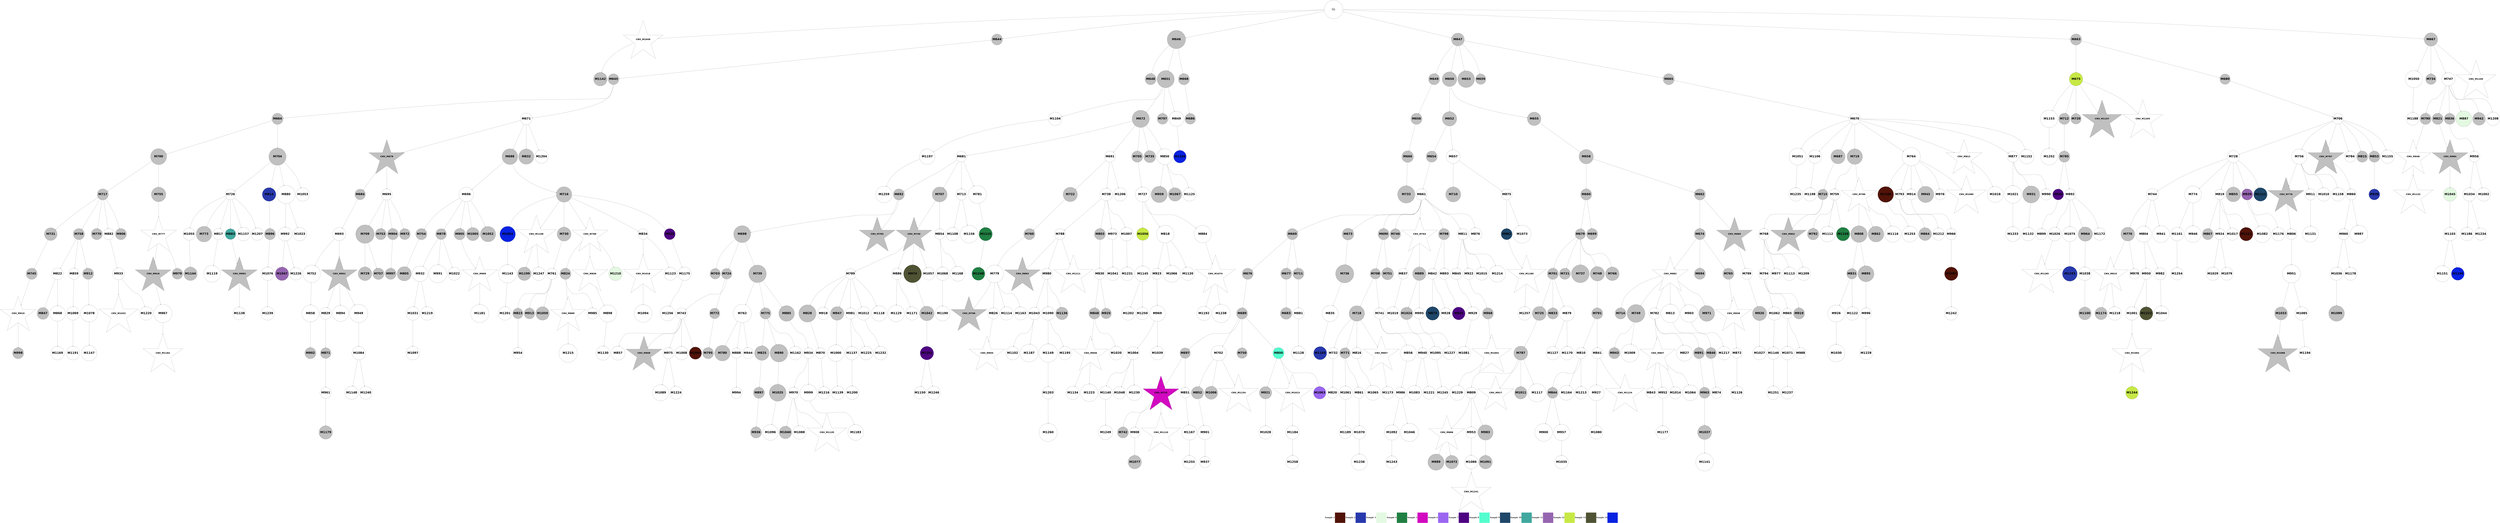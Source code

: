 digraph G { 
rankdir=TB;
1025 -> 1237;
1028 -> 1099;
1029 -> 1100;
1030 -> 1189;
1035 -> 1101;
1037 -> 1102;
1038 -> 1190;
1038 -> 1238;
1040 -> 1103;
1041 -> 1145;
1042 -> 1104;
1046 -> 1105;
1047 -> 1106;
1047 -> 1191;
1049 -> 1107;
1053 -> 1146;
1054 -> 1192;
1055 -> 1239;
1058 -> 1147;
1059 -> 1148;
1060 -> 1149;
1065 -> 1193;
1066 -> 1150;
1072 -> 1194;
1073 -> 1195;
1074 -> 1240;
1075 -> 1241;
1078 -> 1196;
1078 -> 1242;
1079 -> 1197;
1080 -> 1243;
1082 -> 1151;
1088 -> 1152;
1088 -> 1244;
1089 -> 1198;
1090 -> 1245;
1091 -> 1246;
1094 -> 1153;
1094 -> 1199;
1096 -> 1247;
1097 -> 1248;
1099 -> 1249;
1105 -> 1154;
1105 -> 1250;
1107 -> 1155;
1107 -> 1200;
1108 -> 1201;
1110 -> 1202;
1113 -> 1203;
1113 -> 1251;
1119 -> 1252;
1141 -> 1204;
1144 -> 1253;
1147 -> 1205;
1149 -> 1206;
1149 -> 1254;
1150 -> 1255;
1153 -> 1207;
1157 -> 1256;
647 -> 648;
647 -> 650;
647 -> 651;
647 -> 667;
647 -> 671;
647 -> 1053;
648 -> 649;
649 -> 668;
649 -> 675;
650 -> 652;
650 -> 655;
650 -> 672;
651 -> 653;
651 -> 654;
651 -> 657;
651 -> 663;
651 -> 669;
1164 -> 1257;
653 -> 660;
1165 -> 1258;
654 -> 656;
654 -> 659;
655 -> 676;
655 -> 801;
655 -> 853;
655 -> 1108;
656 -> 658;
656 -> 661;
658 -> 665;
659 -> 662;
1171 -> 1259;
660 -> 670;
661 -> 714;
661 -> 879;
662 -> 664;
662 -> 666;
664 -> 683;
664 -> 703;
665 -> 673;
665 -> 677;
665 -> 694;
665 -> 750;
665 -> 767;
665 -> 802;
665 -> 815;
665 -> 880;
666 -> 678;
666 -> 689;
667 -> 679;
667 -> 684;
1179 -> 1260;
668 -> 704;
668 -> 708;
669 -> 674;
670 -> 737;
671 -> 738;
671 -> 751;
671 -> 1054;
671 -> 1109;
672 -> 690;
1184 -> 1261;
673 -> 680;
673 -> 681;
673 -> 715;
674 -> 691;
674 -> 723;
674 -> 768;
674 -> 816;
674 -> 881;
674 -> 1055;
674 -> 1110;
674 -> 1156;
675 -> 682;
675 -> 692;
675 -> 836;
675 -> 1208;
676 -> 685;
676 -> 695;
676 -> 709;
676 -> 739;
676 -> 854;
1188 -> 1262;
677 -> 740;
678 -> 686;
678 -> 698;
678 -> 769;
679 -> 716;
679 -> 724;
679 -> 1111;
679 -> 1157;
679 -> 1209;
680 -> 693;
681 -> 687;
682 -> 688;
682 -> 699;
683 -> 705;
683 -> 725;
683 -> 741;
683 -> 752;
683 -> 770;
684 -> 710;
685 -> 696;
685 -> 711;
685 -> 717;
685 -> 785;
686 -> 718;
686 -> 753;
686 -> 786;
686 -> 817;
686 -> 907;
686 -> 975;
688 -> 697;
689 -> 803;
1201 -> 1263;
691 -> 719;
692 -> 700;
692 -> 720;
693 -> 701;
693 -> 706;
693 -> 754;
693 -> 804;
694 -> 712;
694 -> 755;
695 -> 726;
695 -> 742;
695 -> 1210;
1207 -> 1264;
696 -> 702;
696 -> 787;
697 -> 756;
697 -> 805;
699 -> 713;
699 -> 757;
699 -> 908;
699 -> 976;
700 -> 758;
700 -> 882;
700 -> 909;
700 -> 1009;
700 -> 1056;
701 -> 727;
701 -> 855;
702 -> 707;
702 -> 728;
702 -> 743;
704 -> 721;
704 -> 759;
705 -> 729;
705 -> 837;
705 -> 883;
706 -> 856;
706 -> 1010;
706 -> 1158;
708 -> 730;
708 -> 818;
708 -> 884;
708 -> 1057;
709 -> 731;
710 -> 732;
710 -> 760;
710 -> 771;
710 -> 788;
710 -> 819;
710 -> 857;
710 -> 1159;
711 -> 744;
711 -> 858;
712 -> 722;
712 -> 745;
713 -> 733;
713 -> 761;
715 -> 885;
716 -> 789;
717 -> 1112;
717 -> 1160;
719 -> 772;
719 -> 806;
720 -> 734;
720 -> 773;
720 -> 838;
720 -> 942;
720 -> 1058;
720 -> 1113;
721 -> 735;
721 -> 762;
721 -> 774;
721 -> 886;
721 -> 910;
722 -> 736;
722 -> 775;
722 -> 820;
722 -> 911;
723 -> 763;
723 -> 790;
726 -> 764;
727 -> 746;
727 -> 912;
727 -> 1114;
728 -> 747;
728 -> 776;
729 -> 791;
730 -> 777;
730 -> 821;
730 -> 887;
730 -> 1059;
730 -> 1161;
730 -> 1211;
731 -> 822;
731 -> 888;
731 -> 1060;
732 -> 748;
732 -> 778;
732 -> 823;
732 -> 859;
732 -> 943;
732 -> 1115;
734 -> 765;
735 -> 749;
736 -> 824;
740 -> 839;
742 -> 792;
742 -> 807;
742 -> 977;
742 -> 1011;
743 -> 766;
743 -> 779;
743 -> 889;
744 -> 793;
744 -> 890;
744 -> 978;
744 -> 1061;
745 -> 860;
745 -> 944;
747 -> 861;
747 -> 913;
747 -> 979;
747 -> 1012;
747 -> 1062;
748 -> 780;
748 -> 808;
748 -> 945;
749 -> 914;
751 -> 794;
751 -> 825;
751 -> 840;
751 -> 891;
751 -> 946;
751 -> 1212;
752 -> 795;
753 -> 947;
753 -> 1013;
756 -> 862;
758 -> 809;
759 -> 781;
760 -> 782;
760 -> 915;
760 -> 1014;
760 -> 1162;
762 -> 826;
762 -> 863;
762 -> 916;
763 -> 796;
763 -> 1116;
763 -> 1163;
764 -> 783;
765 -> 827;
765 -> 917;
765 -> 1063;
766 -> 784;
766 -> 892;
766 -> 948;
767 -> 841;
767 -> 893;
768 -> 797;
768 -> 918;
768 -> 949;
768 -> 980;
768 -> 1064;
768 -> 1164;
769 -> 842;
771 -> 864;
772 -> 798;
772 -> 981;
772 -> 1117;
772 -> 1213;
773 -> 828;
773 -> 843;
773 -> 1214;
775 -> 865;
775 -> 1065;
776 -> 799;
778 -> 950;
778 -> 1165;
779 -> 829;
779 -> 894;
779 -> 1166;
780 -> 919;
780 -> 982;
781 -> 920;
781 -> 983;
782 -> 810;
783 -> 800;
783 -> 830;
783 -> 1118;
783 -> 1167;
785 -> 1119;
786 -> 811;
786 -> 831;
786 -> 895;
789 -> 844;
789 -> 896;
790 -> 812;
790 -> 866;
790 -> 1120;
791 -> 813;
791 -> 921;
791 -> 1015;
791 -> 1121;
792 -> 867;
792 -> 984;
792 -> 1215;
793 -> 832;
793 -> 922;
793 -> 951;
793 -> 985;
793 -> 1016;
793 -> 1122;
794 -> 952;
795 -> 814;
795 -> 845;
797 -> 868;
797 -> 1216;
798 -> 869;
798 -> 923;
798 -> 1066;
802 -> 846;
802 -> 897;
803 -> 924;
804 -> 925;
804 -> 1017;
804 -> 1067;
805 -> 833;
805 -> 898;
805 -> 953;
807 -> 834;
808 -> 954;
808 -> 986;
810 -> 955;
811 -> 847;
811 -> 956;
811 -> 1018;
811 -> 1068;
812 -> 835;
812 -> 899;
813 -> 870;
813 -> 957;
813 -> 987;
814 -> 848;
814 -> 1168;
814 -> 1217;
815 -> 849;
815 -> 926;
815 -> 1019;
815 -> 1218;
816 -> 1020;
817 -> 850;
818 -> 900;
820 -> 1069;
821 -> 1123;
822 -> 927;
822 -> 1070;
822 -> 1124;
823 -> 871;
823 -> 928;
823 -> 1021;
823 -> 1125;
825 -> 988;
826 -> 851;
826 -> 872;
827 -> 958;
828 -> 873;
828 -> 989;
829 -> 901;
830 -> 959;
832 -> 874;
833 -> 875;
834 -> 852;
834 -> 929;
835 -> 930;
835 -> 1126;
838 -> 1022;
838 -> 1127;
839 -> 1169;
840 -> 960;
841 -> 1023;
842 -> 876;
843 -> 902;
844 -> 903;
845 -> 931;
845 -> 1128;
846 -> 877;
846 -> 932;
848 -> 904;
848 -> 961;
849 -> 933;
850 -> 878;
852 -> 962;
852 -> 1024;
853 -> 1170;
854 -> 963;
854 -> 1071;
854 -> 1129;
855 -> 1171;
856 -> 905;
857 -> 934;
858 -> 1072;
858 -> 1172;
860 -> 990;
862 -> 906;
863 -> 1073;
864 -> 964;
864 -> 991;
865 -> 1074;
869 -> 992;
869 -> 1075;
870 -> 993;
870 -> 1076;
872 -> 1173;
873 -> 1219;
874 -> 1220;
875 -> 965;
876 -> 1130;
879 -> 966;
879 -> 1077;
881 -> 935;
881 -> 994;
881 -> 1025;
882 -> 936;
882 -> 995;
882 -> 1026;
883 -> 1131;
883 -> 1174;
884 -> 996;
884 -> 1027;
885 -> 1132;
886 -> 937;
887 -> 997;
888 -> 1078;
889 -> 938;
890 -> 1133;
890 -> 1175;
892 -> 998;
893 -> 999;
893 -> 1028;
894 -> 1029;
895 -> 967;
896 -> 968;
896 -> 1030;
896 -> 1079;
896 -> 1176;
897 -> 939;
899 -> 1000;
900 -> 1080;
901 -> 940;
902 -> 1134;
905 -> 941;
907 -> 1221;
908 -> 1001;
909 -> 969;
911 -> 1177;
912 -> 1081;
914 -> 1002;
915 -> 1135;
916 -> 1082;
918 -> 970;
919 -> 1178;
919 -> 1222;
920 -> 971;
924 -> 1031;
925 -> 1032;
926 -> 972;
927 -> 973;
928 -> 1033;
928 -> 1083;
930 -> 1034;
931 -> 1084;
933 -> 1085;
935 -> 1136;
936 -> 1035;
936 -> 1223;
937 -> 1036;
937 -> 1224;
938 -> 974;
938 -> 1003;
942 -> 1179;
943 -> 1086;
943 -> 1180;
944 -> 1087;
944 -> 1225;
951 -> 1004;
952 -> 1137;
953 -> 1088;
954 -> 1005;
954 -> 1226;
955 -> 1037;
955 -> 1089;
956 -> 1181;
957 -> 1090;
960 -> 1006;
960 -> 1038;
961 -> 1039;
962 -> 1138;
962 -> 1227;
964 -> 1040;
964 -> 1182;
965 -> 1183;
966 -> 1184;
967 -> 1041;
968 -> 1042;
969 -> 1185;
970 -> 1091;
971 -> 1186;
972 -> 1007;
973 -> 1008;
973 -> 1043;
974 -> 1044;
974 -> 1092;
974 -> 1139;
977 -> 1045;
978 -> 1046;
979 -> 1093;
979 -> 1228;
984 -> 1047;
984 -> 1094;
984 -> 1140;
985 -> 1141;
985 -> 1229;
986 -> 1048;
987 -> 1095;
988 -> 1049;
990 -> 1050;
990 -> 1096;
996 -> 1051;
996 -> 1230;
997 -> 1142;
999 -> 1231;
1000 -> 1232;
1003 -> 1187;
1004 -> 1143;
1005 -> 1097;
1007 -> 1233;
1008 -> 1052;
1008 -> 1144;
1008 -> 1234;
1011 -> 1235;
1016 -> 1236;
1017 -> 1188;
1022 -> 1098;
1200 [shape=circle style=filled fillcolor="#0822e1" fontname="helvetica-bold" fontsize=56 label="M1196" width=3.47 height=2 ];
737 [shape=circle style=filled fillcolor=grey fontname="helvetica-bold" fontsize=56 label="M733" width=4.67 height=2 ];
1170 [shape=circle style=filled fillcolor="#0822e1" fontname="helvetica-bold" fontsize=56 label="M1166" width=2.72 height=2 ];
655 [shape=circle style=filled fillcolor=grey fontname="helvetica-bold" fontsize=56 label="M651" width=4.62 height=2 ];
1058 [shape=circle style=filled fillcolor="#0822e1" fontname="helvetica-bold" fontsize=56 label="M1054" width=4.18 height=2 ];
926 [shape=circle style=filled fillcolor=white fontname="helvetica-bold" fontsize=56 label="M922" width=1.19 height=2 ];
820 [shape=circle style=filled fillcolor=white fontname="helvetica-bold" fontsize=56 label="M816" width=0.39 height=2 ];
690 [shape=circle style=filled fillcolor=grey fontname="helvetica-bold" fontsize=56 label="M686" width=2.34 height=2 ];
1114 [shape=star style=filled fillcolor=white fontname="helvetica-bold" fontsize=42 label="CNV_M1110"];
768 [shape=circle style=filled fillcolor=white fontname="helvetica-bold" fontsize=56 label="M764" width=4.96 height=2 ];
898 [shape=circle style=filled fillcolor=white fontname="helvetica-bold" fontsize=56 label="M894" width=4.35 height=2 ];
890 [shape=circle style=filled fillcolor=white fontname="helvetica-bold" fontsize=56 label="M886" width=0.76 height=2 ];
955 [shape=circle style=filled fillcolor=white fontname="helvetica-bold" fontsize=56 label="M951" width=4.88 height=2 ];
1113 [shape=star style=filled fillcolor=white fontname="helvetica-bold" fontsize=42 label="CNV_M1109"];
818 [shape=circle style=filled fillcolor="#2839ac" fontname="helvetica-bold" fontsize=56 label="M814" width=3.66 height=2 ];
825 [shape=circle style=filled fillcolor=grey fontname="helvetica-bold" fontsize=56 label="M821" width=0.88 height=2 ];
1120 [shape=circle style=filled fillcolor=white fontname="helvetica-bold" fontsize=56 label="M1116" width=4.38 height=2 ];
814 [shape=circle style=filled fillcolor=white fontname="helvetica-bold" fontsize=56 label="M810" width=1.89 height=2 ];
718 [shape=circle style=filled fillcolor=grey fontname="helvetica-bold" fontsize=56 label="M714" width=1.97 height=2 ];
1079 [shape=circle style=filled fillcolor=white fontname="helvetica-bold" fontsize=56 label="M1075" width=4.02 height=2 ];
866 [shape=circle style=filled fillcolor=grey fontname="helvetica-bold" fontsize=56 label="M862" width=4.22 height=2 ];
795 [shape=circle style=filled fillcolor=grey fontname="helvetica-bold" fontsize=56 label="M791" width=1.83 height=2 ];
764 [shape=circle style=filled fillcolor=grey fontname="helvetica-bold" fontsize=56 label="M760" width=0.05 height=2 ];
1223 [shape=circle style=filled fillcolor=white fontname="helvetica-bold" fontsize=56 label="M1219" width=1.3 height=2 ];
1185 [shape=circle style=filled fillcolor=white fontname="helvetica-bold" fontsize=56 label="M1181" width=4.89 height=2 ];
951 [shape=circle style=filled fillcolor=grey fontname="helvetica-bold" fontsize=56 label="M947" width=3.67 height=2 ];
946 [shape=circle style=filled fillcolor=grey fontname="helvetica-bold" fontsize=56 label="M942" width=3.45 height=2 ];
1255 [shape=circle style=filled fillcolor=white fontname="helvetica-bold" fontsize=56 label="M1251" width=1.66 height=2 ];
1147 [shape=circle style=filled fillcolor=white fontname="helvetica-bold" fontsize=56 label="M1143" width=4.89 height=2 ];
986 [shape=circle style=filled fillcolor=white fontname="helvetica-bold" fontsize=56 label="M982" width=3.24 height=2 ];
996 [shape=circle style=filled fillcolor=white fontname="helvetica-bold" fontsize=56 label="M992" width=3.74 height=2 ];
1197 [shape=circle style=filled fillcolor="#2839ac" fontname="helvetica-bold" fontsize=56 label="M1193" width=3.99 height=2 ];
1065 [shape=circle style=filled fillcolor=white fontname="helvetica-bold" fontsize=56 label="M1061" width=0.95 height=2 ];
1222 [shape=circle style=filled fillcolor=white fontname="helvetica-bold" fontsize=56 label="M1218" width=1.27 height=2 ];
1013 [shape=circle style=filled fillcolor=white fontname="helvetica-bold" fontsize=56 label="M1009" width=4.82 height=2 ];
1166 [shape=circle style=filled fillcolor=white fontname="helvetica-bold" fontsize=56 label="M1162" width=2.01 height=2 ];
716 [shape=circle style=filled fillcolor=grey fontname="helvetica-bold" fontsize=56 label="M712" width=1.16 height=2 ];
1181 [shape=circle style=filled fillcolor=white fontname="helvetica-bold" fontsize=56 label="M1177" width=1.76 height=2 ];
1160 [shape=circle style=filled fillcolor=white fontname="helvetica-bold" fontsize=56 label="M1156" width=4.79 height=2 ];
706 [shape=circle style=filled fillcolor=white fontname="helvetica-bold" fontsize=56 label="M702" width=4.12 height=2 ];
886 [shape=circle style=filled fillcolor=white fontname="helvetica-bold" fontsize=56 label="M882" width=0.71 height=2 ];
880 [shape=circle style=filled fillcolor=white fontname="helvetica-bold" fontsize=56 label="M876" width=3.44 height=2 ];
1225 [shape=circle style=filled fillcolor=white fontname="helvetica-bold" fontsize=56 label="M1221" width=3.46 height=2 ];
1119 [shape=circle style=filled fillcolor="#207f42" fontname="helvetica-bold" fontsize=56 label="M1115" width=2.06 height=2 ];
1214 [shape=circle style=filled fillcolor="#e4f9e1" fontname="helvetica-bold" fontsize=56 label="M1210" width=1.23 height=2 ];
937 [shape=circle style=filled fillcolor=white fontname="helvetica-bold" fontsize=56 label="M933" width=3.25 height=2 ];
1192 [shape=circle style=filled fillcolor=white fontname="helvetica-bold" fontsize=56 label="M1188" width=2.45 height=2 ];
991 [shape=circle style=filled fillcolor=white fontname="helvetica-bold" fontsize=56 label="M987" width=4.75 height=2 ];
797 [shape=circle style=filled fillcolor=white fontname="helvetica-bold" fontsize=56 label="M793" width=2.81 height=2 ];
705 [shape=circle style=filled fillcolor=grey fontname="helvetica-bold" fontsize=56 label="M701" width=0.55 height=2 ];
933 [shape=circle style=filled fillcolor=white fontname="helvetica-bold" fontsize=56 label="M929" width=3.63 height=2 ];
811 [shape=star style=filled fillcolor=white fontname="helvetica-bold" fontsize=42 label="CNV_M807"];
1105 [shape=circle style=filled fillcolor="#4e0481" fontname="helvetica-bold" fontsize=56 label="M1101" width=1.56 height=2 ];
889 [shape=circle style=filled fillcolor=grey fontname="helvetica-bold" fontsize=56 label="M885" width=4.22 height=2 ];
850 [shape=circle style=filled fillcolor=grey fontname="helvetica-bold" fontsize=56 label="M846" width=2.95 height=2 ];
683 [shape=circle style=filled fillcolor=grey fontname="helvetica-bold" fontsize=56 label="M679" width=2.84 height=2 ];
672 [shape=circle style=filled fillcolor=grey fontname="helvetica-bold" fontsize=56 label="M668" width=0.44 height=2 ];
987 [shape=circle style=filled fillcolor=grey fontname="helvetica-bold" fontsize=56 label="M983" width=4.11 height=2 ];
1216 [shape=circle style=filled fillcolor=white fontname="helvetica-bold" fontsize=56 label="M1212" width=3.27 height=2 ];
826 [shape=circle style=filled fillcolor=white fontname="helvetica-bold" fontsize=56 label="M822" width=3.17 height=2 ];
1158 [shape=star style=filled fillcolor=white fontname="helvetica-bold" fontsize=42 label="CNV_M1154"];
979 [shape=circle style=filled fillcolor=white fontname="helvetica-bold" fontsize=56 label="M975" width=1.82 height=2 ];
812 [shape=circle style=filled fillcolor=grey fontname="helvetica-bold" fontsize=56 label="M808" width=4.46 height=2 ];
1151 [shape=circle style=filled fillcolor=white fontname="helvetica-bold" fontsize=56 label="M1147" width=4.16 height=2 ];
1203 [shape=circle style=filled fillcolor=grey fontname="helvetica-bold" fontsize=56 label="M1199" width=0.17 height=2 ];
676 [shape=circle style=filled fillcolor=grey fontname="helvetica-bold" fontsize=56 label="M672" width=4.64 height=2 ];
1239 [shape=circle style=filled fillcolor=white fontname="helvetica-bold" fontsize=56 label="M1235" width=0.27 height=2 ];
900 [shape=circle style=filled fillcolor=grey fontname="helvetica-bold" fontsize=56 label="M896" width=0.56 height=2 ];
794 [shape=circle style=filled fillcolor=grey fontname="helvetica-bold" fontsize=56 label="M790" width=1.99 height=2 ];
873 [shape=star style=filled fillcolor=white fontname="helvetica-bold" fontsize=42 label="CNV_M869"];
1124 [shape=circle style=filled fillcolor=white fontname="helvetica-bold" fontsize=56 label="M1120" width=1.46 height=2 ];
1246 [shape=circle style=filled fillcolor=white fontname="helvetica-bold" fontsize=56 label="M1242" width=0.74 height=2 ];
1095 [shape=circle style=filled fillcolor=grey fontname="helvetica-bold" fontsize=56 label="M1091" width=0.71 height=2 ];
913 [shape=star style=filled fillcolor=grey fontname="helvetica-bold" fontsize=42 label="CNV_M909"];
1107 [shape=circle style=filled fillcolor=white fontname="helvetica-bold" fontsize=56 label="M1103" width=1.14 height=2 ];
841 [shape=circle style=filled fillcolor=white fontname="helvetica-bold" fontsize=56 label="M837" width=2.6 height=2 ];
983 [shape=circle style=filled fillcolor=grey fontname="helvetica-bold" fontsize=56 label="M979" width=2.92 height=2 ];
734 [shape=circle style=filled fillcolor=grey fontname="helvetica-bold" fontsize=56 label="M730" width=3.75 height=2 ];
660 [shape=circle style=filled fillcolor=grey fontname="helvetica-bold" fontsize=56 label="M656" width=0.99 height=2 ];
1187 [shape=circle style=filled fillcolor=white fontname="helvetica-bold" fontsize=56 label="M1183" width=4.27 height=2 ];
1101 [shape=circle style=filled fillcolor=white fontname="helvetica-bold" fontsize=56 label="M1097" width=1.04 height=2 ];
700 [shape=circle style=filled fillcolor=white fontname="helvetica-bold" fontsize=56 label="M696" width=3.95 height=2 ];
1184 [shape=star style=filled fillcolor=white fontname="helvetica-bold" fontsize=42 label="CNV_M1180"];
1182 [shape=circle style=filled fillcolor=white fontname="helvetica-bold" fontsize=56 label="M1178" width=2.25 height=2 ];
1186 [shape=star style=filled fillcolor=white fontname="helvetica-bold" fontsize=42 label="CNV_M1182"];
891 [shape=circle style=filled fillcolor="#e4f9e1" fontname="helvetica-bold" fontsize=56 label="M887" width=4.22 height=2 ];
848 [shape=circle style=filled fillcolor=grey fontname="helvetica-bold" fontsize=56 label="M844" width=2.17 height=2 ];
1126 [shape=circle style=filled fillcolor=white fontname="helvetica-bold" fontsize=56 label="M1122" width=1.73 height=2 ];
728 [shape=circle style=filled fillcolor=grey fontname="helvetica-bold" fontsize=56 label="M724" width=2.46 height=2 ];
817 [shape=circle style=filled fillcolor=white fontname="helvetica-bold" fontsize=56 label="M813" width=4.94 height=2 ];
1165 [shape=circle style=filled fillcolor=white fontname="helvetica-bold" fontsize=56 label="M1161" width=0.78 height=2 ];
693 [shape=circle style=filled fillcolor=grey fontname="helvetica-bold" fontsize=56 label="M689" width=1.28 height=2 ];
1236 [shape=circle style=filled fillcolor=white fontname="helvetica-bold" fontsize=56 label="M1232" width=3.68 height=2 ];
807 [shape=circle style=filled fillcolor=grey fontname="helvetica-bold" fontsize=56 label="M803" width=0.92 height=2 ];
1167 [shape=circle style=filled fillcolor=white fontname="helvetica-bold" fontsize=56 label="M1163" width=2.27 height=2 ];
1069 [shape=circle style=filled fillcolor=white fontname="helvetica-bold" fontsize=56 label="M1065" width=4.04 height=2 ];
1021 [shape=circle style=filled fillcolor=white fontname="helvetica-bold" fontsize=56 label="M1017" width=3.25 height=2 ];
778 [shape=circle style=filled fillcolor=white fontname="helvetica-bold" fontsize=56 label="M774" width=4.55 height=2 ];
901 [shape=circle style=filled fillcolor=grey fontname="helvetica-bold" fontsize=56 label="M897" width=1.31 height=2 ];
1243 [shape=circle style=filled fillcolor=white fontname="helvetica-bold" fontsize=56 label="M1239" width=1.92 height=2 ];
1011 [shape=circle style=filled fillcolor=white fontname="helvetica-bold" fontsize=56 label="M1007" width=0.68 height=2 ];
847 [shape=circle style=filled fillcolor=white fontname="helvetica-bold" fontsize=56 label="M843" width=2.69 height=2 ];
945 [shape=circle style=filled fillcolor=white fontname="helvetica-bold" fontsize=56 label="M941" width=4.53 height=2 ];
1168 [shape=circle style=filled fillcolor=white fontname="helvetica-bold" fontsize=56 label="M1164" width=4.01 height=2 ];
1070 [shape=circle style=filled fillcolor=white fontname="helvetica-bold" fontsize=56 label="M1066" width=4.56 height=2 ];
1015 [shape=circle style=filled fillcolor=grey fontname="helvetica-bold" fontsize=56 label="M1011" width=3.1 height=2 ];
1038 [shape=circle style=filled fillcolor=white fontname="helvetica-bold" fontsize=56 label="M1034" width=0.3 height=2 ];
741 [shape=circle style=filled fillcolor=grey fontname="helvetica-bold" fontsize=56 label="M737" width=4.81 height=2 ];
1146 [shape=circle style=filled fillcolor=grey fontname="helvetica-bold" fontsize=56 label="M1142" width=3.65 height=2 ];
781 [shape=star style=filled fillcolor=white fontname="helvetica-bold" fontsize=42 label="CNV_M777"];
1047 [shape=circle style=filled fillcolor=white fontname="helvetica-bold" fontsize=56 label="M1043" width=3.01 height=2 ];
806 [shape=star style=filled fillcolor=grey fontname="helvetica-bold" fontsize=42 label="CNV_M802"];
1123 [shape=circle style=filled fillcolor=white fontname="helvetica-bold" fontsize=56 label="M1119" width=4.51 height=2 ];
971 [shape=circle style=filled fillcolor=white fontname="helvetica-bold" fontsize=56 label="M967" width=4.91 height=2 ];
1240 [shape=circle style=filled fillcolor=white fontname="helvetica-bold" fontsize=56 label="M1236" width=4.35 height=2 ];
1161 [shape=circle style=filled fillcolor=white fontname="helvetica-bold" fontsize=56 label="M1157" width=0.31 height=2 ];
997 [shape=star style=filled fillcolor=grey fontname="helvetica-bold" fontsize=42 label="CNV_M993"];
1179 [shape=circle style=filled fillcolor=white fontname="helvetica-bold" fontsize=56 label="M1175" width=0.22 height=2 ];
1128 [shape=star style=filled fillcolor=white fontname="helvetica-bold" fontsize=42 label="CNV_M1124"];
692 [shape=circle style=filled fillcolor=grey fontname="helvetica-bold" fontsize=56 label="M688" width=4.24 height=2 ];
819 [shape=circle style=filled fillcolor=grey fontname="helvetica-bold" fontsize=56 label="M815" width=1.27 height=2 ];
697 [shape=circle style=filled fillcolor=white fontname="helvetica-bold" fontsize=56 label="M693" width=3.55 height=2 ];
884 [shape=circle style=filled fillcolor=white fontname="helvetica-bold" fontsize=56 label="M880" width=4.9 height=2 ];
845 [shape=circle style=filled fillcolor=white fontname="helvetica-bold" fontsize=56 label="M841" width=0.25 height=2 ];
1196 [shape=circle style=filled fillcolor=white fontname="helvetica-bold" fontsize=56 label="M1192" width=3.82 height=2 ];
935 [shape=circle style=filled fillcolor=grey fontname="helvetica-bold" fontsize=56 label="M931" width=4.6 height=2 ];
787 [shape=star style=filled fillcolor=grey fontname="helvetica-bold" fontsize=42 label="CNV_M783"];
1219 [shape=circle style=filled fillcolor=white fontname="helvetica-bold" fontsize=56 label="M1215" width=4.93 height=2 ];
858 [shape=circle style=filled fillcolor=white fontname="helvetica-bold" fontsize=56 label="M854" width=2.52 height=2 ];
667 [shape=circle style=filled fillcolor=grey fontname="helvetica-bold" fontsize=56 label="M663" width=1.58 height=2 ];
1175 [shape=circle style=filled fillcolor=white fontname="helvetica-bold" fontsize=56 label="M1171" width=2.09 height=2 ];
1100 [shape=circle style=filled fillcolor=white fontname="helvetica-bold" fontsize=56 label="M1096" width=4.23 height=2 ];
788 [shape=circle style=filled fillcolor=white fontname="helvetica-bold" fontsize=56 label="M784" width=1.57 height=2 ];
1022 [shape=star style=filled fillcolor=white fontname="helvetica-bold" fontsize=42 label="CNV_M1018"];
1078 [shape=star style=filled fillcolor=white fontname="helvetica-bold" fontsize=42 label="CNV_M1074"];
973 [shape=circle style=filled fillcolor=white fontname="helvetica-bold" fontsize=56 label="M969" width=4.28 height=2 ];
1210 [shape=circle style=filled fillcolor=white fontname="helvetica-bold" fontsize=56 label="M1206" width=3.63 height=2 ];
892 [shape=circle style=filled fillcolor=white fontname="helvetica-bold" fontsize=56 label="M888" width=2.69 height=2 ];
677 [shape=circle style=filled fillcolor=grey fontname="helvetica-bold" fontsize=56 label="M673" width=3.17 height=2 ];
1224 [shape=circle style=filled fillcolor=white fontname="helvetica-bold" fontsize=56 label="M1220" width=1.69 height=2 ];
762 [shape=circle style=filled fillcolor=grey fontname="helvetica-bold" fontsize=56 label="M758" width=0.09 height=2 ];
651 [shape=circle style=filled fillcolor=grey fontname="helvetica-bold" fontsize=56 label="M647" width=3.47 height=2 ];
1226 [shape=circle style=filled fillcolor="#4f5333" fontname="helvetica-bold" fontsize=56 label="M1222" width=3.57 height=2 ];
899 [shape=circle style=filled fillcolor=grey fontname="helvetica-bold" fontsize=56 label="M895" width=4.3 height=2 ];
988 [shape=star style=filled fillcolor=grey fontname="helvetica-bold" fontsize=42 label="CNV_M984"];
696 [shape=circle style=filled fillcolor=grey fontname="helvetica-bold" fontsize=56 label="M692" width=0.89 height=2 ];
769 [shape=circle style=filled fillcolor=grey fontname="helvetica-bold" fontsize=56 label="M765" width=1.94 height=2 ];
777 [shape=circle style=filled fillcolor=grey fontname="helvetica-bold" fontsize=56 label="M773" width=4.21 height=2 ];
744 [shape=star style=filled fillcolor=grey fontname="helvetica-bold" fontsize=42 label="CNV_M740"];
1141 [shape=circle style=filled fillcolor=white fontname="helvetica-bold" fontsize=56 label="M1137" width=0.85 height=2 ];
685 [shape=circle style=filled fillcolor=white fontname="helvetica-bold" fontsize=56 label="M681" width=2.42 height=2 ];
1227 [shape=circle style=filled fillcolor=white fontname="helvetica-bold" fontsize=56 label="M1223" width=4.72 height=2 ];
803 [shape=circle style=filled fillcolor=white fontname="helvetica-bold" fontsize=56 label="M799" width=1.87 height=2 ];
917 [shape=circle style=filled fillcolor=grey fontname="helvetica-bold" fontsize=56 label="M913" width=2.9 height=2 ];
1025 [shape=circle style=filled fillcolor=white fontname="helvetica-bold" fontsize=56 label="M1021" width=4.73 height=2 ];
1234 [shape=circle style=filled fillcolor=white fontname="helvetica-bold" fontsize=56 label="M1230" width=4.16 height=2 ];
1008 [shape=circle style=filled fillcolor=white fontname="helvetica-bold" fontsize=56 label="M1004" width=2.31 height=2 ];
922 [shape=circle style=filled fillcolor=white fontname="helvetica-bold" fontsize=56 label="M918" width=3.34 height=2 ];
918 [shape=circle style=filled fillcolor=white fontname="helvetica-bold" fontsize=56 label="M914" width=2.29 height=2 ];
709 [shape=circle style=filled fillcolor=grey fontname="helvetica-bold" fontsize=56 label="M705" width=1.33 height=2 ];
1242 [shape=circle style=filled fillcolor=white fontname="helvetica-bold" fontsize=56 label="M1238" width=4.92 height=2 ];
868 [shape=circle style=filled fillcolor=grey fontname="helvetica-bold" fontsize=56 label="M864" width=3.44 height=2 ];
748 [shape=circle style=filled fillcolor=white fontname="helvetica-bold" fontsize=56 label="M744" width=3.18 height=2 ];
659 [shape=circle style=filled fillcolor=grey fontname="helvetica-bold" fontsize=56 label="M655" width=3.65 height=2 ];
1017 [shape=star style=filled fillcolor=white fontname="helvetica-bold" fontsize=42 label="CNV_M1013"];
840 [shape=circle style=filled fillcolor=grey fontname="helvetica-bold" fontsize=56 label="M836" width=2.11 height=2 ];
1183 [shape=circle style=filled fillcolor=grey fontname="helvetica-bold" fontsize=56 label="M1179" width=0.42 height=2 ];
1067 [shape=circle style=filled fillcolor="#9a66f0" fontname="helvetica-bold" fontsize=56 label="M1063" width=2.84 height=2 ];
1072 [shape=circle style=filled fillcolor=white fontname="helvetica-bold" fontsize=56 label="M1068" width=0.41 height=2 ];
1016 [shape=circle style=filled fillcolor=white fontname="helvetica-bold" fontsize=56 label="M1012" width=1.12 height=2 ];
1256 [shape=circle style=filled fillcolor=white fontname="helvetica-bold" fontsize=56 label="M1252" width=4.51 height=2 ];
1068 [shape=circle style=filled fillcolor=white fontname="helvetica-bold" fontsize=56 label="M1064" width=4.24 height=2 ];
867 [shape=star style=filled fillcolor=grey fontname="helvetica-bold" fontsize=42 label="CNV_M863"];
966 [shape=circle style=filled fillcolor="#1f4769" fontname="helvetica-bold" fontsize=56 label="M962" width=0.64 height=2 ];
657 [shape=circle style=filled fillcolor=grey fontname="helvetica-bold" fontsize=56 label="M653" width=4.52 height=2 ];
699 [shape=circle style=filled fillcolor=white fontname="helvetica-bold" fontsize=56 label="M695" width=0.67 height=2 ];
923 [shape=circle style=filled fillcolor=grey fontname="helvetica-bold" fontsize=56 label="M919" width=0.38 height=2 ];
911 [shape=star style=filled fillcolor=white fontname="helvetica-bold" fontsize=42 label="CNV_M907"];
1046 [shape=circle style=filled fillcolor=grey fontname="helvetica-bold" fontsize=56 label="M1042" width=3.92 height=2 ];
689 [shape=star style=filled fillcolor=grey fontname="helvetica-bold" fontsize=42 label="CNV_M685"];
829 [shape=circle style=filled fillcolor=grey fontname="helvetica-bold" fontsize=56 label="M825" width=3.91 height=2 ];
799 [shape=circle style=filled fillcolor=grey fontname="helvetica-bold" fontsize=56 label="M795" width=0.61 height=2 ];
1084 [shape=circle style=filled fillcolor=white fontname="helvetica-bold" fontsize=56 label="M1080" width=0.54 height=2 ];
749 [shape=circle style=filled fillcolor=grey fontname="helvetica-bold" fontsize=56 label="M745" width=0.28 height=2 ];
915 [shape=circle style=filled fillcolor=white fontname="helvetica-bold" fontsize=56 label="M911" width=1.89 height=2 ];
688 [shape=circle style=filled fillcolor=grey fontname="helvetica-bold" fontsize=56 label="M684" width=2.51 height=2 ];
674 [shape=circle style=filled fillcolor=white fontname="helvetica-bold" fontsize=56 label="M670" width=1.04 height=2 ];
1042 [shape=circle style=filled fillcolor=white fontname="helvetica-bold" fontsize=56 label="M1038" width=1.49 height=2 ];
970 [shape=circle style=filled fillcolor=white fontname="helvetica-bold" fontsize=56 label="M966" width=0.6 height=2 ];
691 [shape=circle style=filled fillcolor=grey fontname="helvetica-bold" fontsize=56 label="M687" width=3.85 height=2 ];
771 [shape=star style=filled fillcolor=grey fontname="helvetica-bold" fontsize=42 label="CNV_M767"];
766 [shape=circle style=filled fillcolor=white fontname="helvetica-bold" fontsize=56 label="M762" width=4.95 height=2 ];
707 [shape=circle style=filled fillcolor=grey fontname="helvetica-bold" fontsize=56 label="M703" width=2.71 height=2 ];
1233 [shape=circle style=filled fillcolor=white fontname="helvetica-bold" fontsize=56 label="M1229" width=4.03 height=2 ];
727 [shape=star style=filled fillcolor="#d209c0" fontname="helvetica-bold" fontsize=42 label="CNV_M723"];
843 [shape=star style=filled fillcolor=white fontname="helvetica-bold" fontsize=42 label="CNV_M839"];
801 [shape=circle style=filled fillcolor=grey fontname="helvetica-bold" fontsize=56 label="M797" width=2.91 height=2 ];
904 [shape=circle style=filled fillcolor=white fontname="helvetica-bold" fontsize=56 label="M900" width=4.77 height=2 ];
782 [shape=star style=filled fillcolor=grey fontname="helvetica-bold" fontsize=42 label="CNV_M778"];
1174 [shape=circle style=filled fillcolor=white fontname="helvetica-bold" fontsize=56 label="M1170" width=3.67 height=2 ];
715 [shape=circle style=filled fillcolor=grey fontname="helvetica-bold" fontsize=56 label="M711" width=2.99 height=2 ];
1261 [shape=circle style=filled fillcolor=white fontname="helvetica-bold" fontsize=56 label="M1257" width=1.51 height=2 ];
1157 [shape=circle style=filled fillcolor=white fontname="helvetica-bold" fontsize=56 label="M1153" width=4.69 height=2 ];
822 [shape=circle style=filled fillcolor=white fontname="helvetica-bold" fontsize=56 label="M818" width=4.75 height=2 ];
1206 [shape=circle style=filled fillcolor=white fontname="helvetica-bold" fontsize=56 label="M1202" width=0.74 height=2 ];
759 [shape=circle style=filled fillcolor=grey fontname="helvetica-bold" fontsize=56 label="M755" width=3.91 height=2 ];
717 [shape=circle style=filled fillcolor=white fontname="helvetica-bold" fontsize=56 label="M713" width=0.75 height=2 ];
1027 [shape=circle style=filled fillcolor=white fontname="helvetica-bold" fontsize=56 label="M1023" width=1.66 height=2 ];
878 [shape=circle style=filled fillcolor=white fontname="helvetica-bold" fontsize=56 label="M874" width=1.24 height=2 ];
1201 [shape=circle style=filled fillcolor=white fontname="helvetica-bold" fontsize=56 label="M1197" width=4.17 height=2 ];
940 [shape=circle style=filled fillcolor=grey fontname="helvetica-bold" fontsize=56 label="M936" width=1.43 height=2 ];
871 [shape=circle style=filled fillcolor=grey fontname="helvetica-bold" fontsize=56 label="M867" width=1.87 height=2 ];
1031 [shape=circle style=filled fillcolor=white fontname="helvetica-bold" fontsize=56 label="M1027" width=0.08 height=2 ];
1090 [shape=circle style=filled fillcolor=white fontname="helvetica-bold" fontsize=56 label="M1086" width=0.19 height=2 ];
994 [shape=circle style=filled fillcolor=white fontname="helvetica-bold" fontsize=56 label="M990" width=1.44 height=2 ];
1066 [shape=circle style=filled fillcolor=white fontname="helvetica-bold" fontsize=56 label="M1062" width=0.89 height=2 ];
750 [shape=circle style=filled fillcolor=grey fontname="helvetica-bold" fontsize=56 label="M746" width=2.86 height=2 ];
1173 [shape=circle style=filled fillcolor=white fontname="helvetica-bold" fontsize=56 label="M1169" width=0.53 height=2 ];
958 [shape=circle style=filled fillcolor=white fontname="helvetica-bold" fontsize=56 label="M954" width=1.92 height=2 ];
1156 [shape=circle style=filled fillcolor=white fontname="helvetica-bold" fontsize=56 label="M1152" width=3.9 height=2 ];
1097 [shape=star style=filled fillcolor=white fontname="helvetica-bold" fontsize=42 label="CNV_M1093"];
1252 [shape=circle style=filled fillcolor="#207f42" fontname="helvetica-bold" fontsize=56 label="M1248" width=2.25 height=2 ];
1102 [shape=star style=filled fillcolor=grey fontname="helvetica-bold" fontsize=42 label="CNV_M1098"];
684 [shape=circle style=filled fillcolor=grey fontname="helvetica-bold" fontsize=56 label="M680" width=2.77 height=2 ];
724 [shape=circle style=filled fillcolor=grey fontname="helvetica-bold" fontsize=56 label="M720" width=2.81 height=2 ];
647 [label="GL" fontname="arial-bold" fontsize=56 width=5 height=5];
1099 [shape=circle style=filled fillcolor=white fontname="helvetica-bold" fontsize=56 label="M1095" width=0.63 height=2 ];
1133 [shape=circle style=filled fillcolor=white fontname="helvetica-bold" fontsize=56 label="M1129" width=4.47 height=2 ];
1230 [shape=circle style=filled fillcolor=white fontname="helvetica-bold" fontsize=56 label="M1226" width=3.03 height=2 ];
824 [shape=circle style=filled fillcolor=white fontname="helvetica-bold" fontsize=56 label="M820" width=1.19 height=2 ];
760 [shape=circle style=filled fillcolor=white fontname="helvetica-bold" fontsize=56 label="M756" width=4.13 height=2 ];
1074 [shape=circle style=filled fillcolor=white fontname="helvetica-bold" fontsize=56 label="M1070" width=1.62 height=2 ];
1177 [shape=circle style=filled fillcolor=white fontname="helvetica-bold" fontsize=56 label="M1173" width=2.66 height=2 ];
1188 [shape=circle style=filled fillcolor=white fontname="helvetica-bold" fontsize=56 label="M1184" width=0.28 height=2 ];
1092 [shape=circle style=filled fillcolor=white fontname="helvetica-bold" fontsize=56 label="M1088" width=1.74 height=2 ];
784 [shape=circle style=filled fillcolor=grey fontname="helvetica-bold" fontsize=56 label="M780" width=4.21 height=2 ];
743 [shape=circle style=filled fillcolor=grey fontname="helvetica-bold" fontsize=56 label="M739" width=4.74 height=2 ];
1080 [shape=circle style=filled fillcolor=white fontname="helvetica-bold" fontsize=56 label="M1076" width=2.07 height=2 ];
712 [shape=circle style=filled fillcolor=grey fontname="helvetica-bold" fontsize=56 label="M708" width=2.8 height=2 ];
708 [shape=circle style=filled fillcolor=grey fontname="helvetica-bold" fontsize=56 label="M704" width=4.64 height=2 ];
1037 [shape=circle style=filled fillcolor=grey fontname="helvetica-bold" fontsize=56 label="M1033" width=2.31 height=2 ];
1014 [shape=circle style=filled fillcolor=white fontname="helvetica-bold" fontsize=56 label="M1010" width=0.5 height=2 ];
1136 [shape=circle style=filled fillcolor=white fontname="helvetica-bold" fontsize=56 label="M1132" width=1.06 height=2 ];
1213 [shape=circle style=filled fillcolor=white fontname="helvetica-bold" fontsize=56 label="M1209" width=1.46 height=2 ];
1000 [shape=circle style=filled fillcolor=white fontname="helvetica-bold" fontsize=56 label="M996" width=0.31 height=2 ];
1251 [shape=circle style=filled fillcolor=white fontname="helvetica-bold" fontsize=56 label="M1247" width=1.73 height=2 ];
839 [shape=circle style=filled fillcolor=white fontname="helvetica-bold" fontsize=56 label="M835" width=4.38 height=2 ];
720 [shape=circle style=filled fillcolor=grey fontname="helvetica-bold" fontsize=56 label="M716" width=4.17 height=2 ];
834 [shape=circle style=filled fillcolor=white fontname="helvetica-bold" fontsize=56 label="M830" width=0.83 height=2 ];
925 [shape=circle style=filled fillcolor=grey fontname="helvetica-bold" fontsize=56 label="M921" width=3.34 height=2 ];
786 [shape=circle style=filled fillcolor=white fontname="helvetica-bold" fontsize=56 label="M782" width=1.22 height=2 ];
1238 [shape=circle style=filled fillcolor=white fontname="helvetica-bold" fontsize=56 label="M1234" width=3.28 height=2 ];
861 [shape=circle style=filled fillcolor=white fontname="helvetica-bold" fontsize=56 label="M857" width=3.78 height=2 ];
1207 [shape=circle style=filled fillcolor=white fontname="helvetica-bold" fontsize=56 label="M1203" width=3.1 height=2 ];
1106 [shape=circle style=filled fillcolor=white fontname="helvetica-bold" fontsize=56 label="M1102" width=1.6 height=2 ];
723 [shape=circle style=filled fillcolor=grey fontname="helvetica-bold" fontsize=56 label="M719" width=4.15 height=2 ];
872 [shape=circle style=filled fillcolor=white fontname="helvetica-bold" fontsize=56 label="M868" width=4.18 height=2 ];
662 [shape=circle style=filled fillcolor=grey fontname="helvetica-bold" fontsize=56 label="M658" width=3.87 height=2 ];
981 [shape=circle style=filled fillcolor=white fontname="helvetica-bold" fontsize=56 label="M977" width=1.94 height=2 ];
1036 [shape=star style=filled fillcolor=white fontname="helvetica-bold" fontsize=42 label="CNV_M1032"];
1094 [shape=circle style=filled fillcolor=white fontname="helvetica-bold" fontsize=56 label="M1090" width=2.05 height=2 ];
798 [shape=circle style=filled fillcolor=white fontname="helvetica-bold" fontsize=56 label="M794" width=1.41 height=2 ];
805 [shape=star style=filled fillcolor=grey fontname="helvetica-bold" fontsize=42 label="CNV_M801"];
1045 [shape=circle style=filled fillcolor=white fontname="helvetica-bold" fontsize=56 label="M1041" width=0.32 height=2 ];
1086 [shape=circle style=filled fillcolor=white fontname="helvetica-bold" fontsize=56 label="M1082" width=4.55 height=2 ];
932 [shape=circle style=filled fillcolor=white fontname="helvetica-bold" fontsize=56 label="M928" width=0.22 height=2 ];
687 [shape=circle style=filled fillcolor=grey fontname="helvetica-bold" fontsize=56 label="M683" width=3.13 height=2 ];
1264 [shape=circle style=filled fillcolor=white fontname="helvetica-bold" fontsize=56 label="M1260" width=4.89 height=2 ];
975 [shape=circle style=filled fillcolor=grey fontname="helvetica-bold" fontsize=56 label="M971" width=4.23 height=2 ];
694 [shape=circle style=filled fillcolor=grey fontname="helvetica-bold" fontsize=56 label="M690" width=0.07 height=2 ];
1212 [shape=circle style=filled fillcolor=white fontname="helvetica-bold" fontsize=56 label="M1208" width=0.71 height=2 ];
802 [shape=circle style=filled fillcolor=grey fontname="helvetica-bold" fontsize=56 label="M798" width=1.22 height=2 ];
1112 [shape=circle style=filled fillcolor=white fontname="helvetica-bold" fontsize=56 label="M1108" width=0.26 height=2 ];
1040 [shape=circle style=filled fillcolor=white fontname="helvetica-bold" fontsize=56 label="M1036" width=3.53 height=2 ];
1263 [shape=circle style=filled fillcolor=white fontname="helvetica-bold" fontsize=56 label="M1259" width=4.48 height=2 ];
726 [shape=circle style=filled fillcolor=grey fontname="helvetica-bold" fontsize=56 label="M722" width=3.88 height=2 ];
1108 [shape=circle style=filled fillcolor=white fontname="helvetica-bold" fontsize=56 label="M1104" width=1.64 height=2 ];
682 [shape=star style=filled fillcolor=grey fontname="helvetica-bold" fontsize=42 label="CNV_M678"];
897 [shape=circle style=filled fillcolor=white fontname="helvetica-bold" fontsize=56 label="M893" width=0.04 height=2 ];
907 [shape=circle style=filled fillcolor=white fontname="helvetica-bold" fontsize=56 label="M903" width=4.76 height=2 ];
968 [shape=circle style=filled fillcolor=grey fontname="helvetica-bold" fontsize=56 label="M964" width=3.84 height=2 ];
849 [shape=circle style=filled fillcolor=white fontname="helvetica-bold" fontsize=56 label="M845" width=3.1 height=2 ];
1180 [shape=circle style=filled fillcolor=white fontname="helvetica-bold" fontsize=56 label="M1176" width=1.82 height=2 ];
853 [shape=circle style=filled fillcolor=white fontname="helvetica-bold" fontsize=56 label="M849" width=4.05 height=2 ];
1029 [shape=circle style=filled fillcolor=grey fontname="helvetica-bold" fontsize=56 label="M1025" width=4.55 height=2 ];
831 [shape=circle style=filled fillcolor=white fontname="helvetica-bold" fontsize=56 label="M827" width=4.31 height=2 ];
1109 [shape=star style=filled fillcolor=white fontname="helvetica-bold" fontsize=42 label="CNV_M1105"];
1071 [shape=circle style=filled fillcolor=grey fontname="helvetica-bold" fontsize=56 label="M1067" width=0.88 height=2 ];
1121 [shape=circle style=filled fillcolor=white fontname="helvetica-bold" fontsize=56 label="M1117" width=4.93 height=2 ];
836 [shape=circle style=filled fillcolor=grey fontname="helvetica-bold" fontsize=56 label="M832" width=4.1 height=2 ];
954 [shape=circle style=filled fillcolor=white fontname="helvetica-bold" fontsize=56 label="M950" width=0.78 height=2 ];
1085 [shape=circle style=filled fillcolor=white fontname="helvetica-bold" fontsize=56 label="M1081" width=0.43 height=2 ];
747 [shape=circle style=filled fillcolor=white fontname="helvetica-bold" fontsize=56 label="M743" width=1.24 height=2 ];
896 [shape=circle style=filled fillcolor=white fontname="helvetica-bold" fontsize=56 label="M892" width=0.09 height=2 ];
1194 [shape=circle style=filled fillcolor=white fontname="helvetica-bold" fontsize=56 label="M1190" width=4.01 height=2 ];
783 [shape=circle style=filled fillcolor=white fontname="helvetica-bold" fontsize=56 label="M779" width=4.76 height=2 ];
835 [shape=circle style=filled fillcolor=grey fontname="helvetica-bold" fontsize=56 label="M831" width=2.81 height=2 ];
710 [shape=circle style=filled fillcolor=white fontname="helvetica-bold" fontsize=56 label="M706" width=2.46 height=2 ];
993 [shape=circle style=filled fillcolor=grey fontname="helvetica-bold" fontsize=56 label="M989" width=4.37 height=2 ];
1093 [shape=circle style=filled fillcolor=white fontname="helvetica-bold" fontsize=56 label="M1089" width=4.38 height=2 ];
656 [shape=circle style=filled fillcolor=grey fontname="helvetica-bold" fontsize=56 label="M652" width=3.89 height=2 ];
1215 [shape=star style=filled fillcolor=white fontname="helvetica-bold" fontsize=42 label="CNV_M1211"];
754 [shape=circle style=filled fillcolor=grey fontname="helvetica-bold" fontsize=56 label="M750" width=2.61 height=2 ];
1237 [shape=circle style=filled fillcolor=white fontname="helvetica-bold" fontsize=56 label="M1233" width=3.98 height=2 ];
893 [shape=circle style=filled fillcolor=grey fontname="helvetica-bold" fontsize=56 label="M889" width=3.61 height=2 ];
1162 [shape=circle style=filled fillcolor=white fontname="helvetica-bold" fontsize=56 label="M1158" width=1.48 height=2 ];
793 [shape=circle style=filled fillcolor=white fontname="helvetica-bold" fontsize=56 label="M789" width=2.86 height=2 ];
1189 [shape=star style=filled fillcolor=white fontname="helvetica-bold" fontsize=42 label="CNV_M1185"];
1249 [shape=circle style=filled fillcolor=white fontname="helvetica-bold" fontsize=56 label="M1245" width=3.35 height=2 ];
859 [shape=circle style=filled fillcolor=grey fontname="helvetica-bold" fontsize=56 label="M855" width=3.96 height=2 ];
1152 [shape=circle style=filled fillcolor=white fontname="helvetica-bold" fontsize=56 label="M1148" width=3.59 height=2 ];
1091 [shape=circle style=filled fillcolor="#511308" fontname="helvetica-bold" fontsize=56 label="M1087" width=0.27 height=2 ];
947 [shape=circle style=filled fillcolor=grey fontname="helvetica-bold" fontsize=56 label="M943" width=0.03 height=2 ];
1111 [shape=star style=filled fillcolor=grey fontname="helvetica-bold" fontsize=42 label="CNV_M1107"];
1023 [shape=circle style=filled fillcolor=white fontname="helvetica-bold" fontsize=56 label="M1019" width=3.61 height=2 ];
755 [shape=circle style=filled fillcolor=grey fontname="helvetica-bold" fontsize=56 label="M751" width=3.24 height=2 ];
948 [shape=circle style=filled fillcolor=white fontname="helvetica-bold" fontsize=56 label="M944" width=2.98 height=2 ];
721 [shape=circle style=filled fillcolor=grey fontname="helvetica-bold" fontsize=56 label="M717" width=0.82 height=2 ];
999 [shape=circle style=filled fillcolor=white fontname="helvetica-bold" fontsize=56 label="M995" width=0.03 height=2 ];
751 [shape=circle style=filled fillcolor=white fontname="helvetica-bold" fontsize=56 label="M747" width=3.59 height=2 ];
1139 [shape=star style=filled fillcolor=white fontname="helvetica-bold" fontsize=42 label="CNV_M1135"];
746 [shape=circle style=filled fillcolor=grey fontname="helvetica-bold" fontsize=56 label="M742" width=2.06 height=2 ];
982 [shape=circle style=filled fillcolor=white fontname="helvetica-bold" fontsize=56 label="M978" width=2.74 height=2 ];
772 [shape=circle style=filled fillcolor=white fontname="helvetica-bold" fontsize=56 label="M768" width=1.42 height=2 ];
1019 [shape=circle style=filled fillcolor=white fontname="helvetica-bold" fontsize=56 label="M1015" width=3.45 height=2 ];
756 [shape=circle style=filled fillcolor=white fontname="helvetica-bold" fontsize=56 label="M752" width=4.7 height=2 ];
1250 [shape=circle style=filled fillcolor=white fontname="helvetica-bold" fontsize=56 label="M1246" width=3.56 height=2 ];
1190 [shape=circle style=filled fillcolor=white fontname="helvetica-bold" fontsize=56 label="M1186" width=1.51 height=2 ];
950 [shape=circle style=filled fillcolor=white fontname="helvetica-bold" fontsize=56 label="M946" width=4.46 height=2 ];
960 [shape=circle style=filled fillcolor=white fontname="helvetica-bold" fontsize=56 label="M956" width=2.24 height=2 ];
1140 [shape=circle style=filled fillcolor=grey fontname="helvetica-bold" fontsize=56 label="M1136" width=2.99 height=2 ];
739 [shape=circle style=filled fillcolor=grey fontname="helvetica-bold" fontsize=56 label="M735" width=3.24 height=2 ];
985 [shape=circle style=filled fillcolor=white fontname="helvetica-bold" fontsize=56 label="M981" width=1.84 height=2 ];
1221 [shape=circle style=filled fillcolor=white fontname="helvetica-bold" fontsize=56 label="M1217" width=1.58 height=2 ];
990 [shape=circle style=filled fillcolor=white fontname="helvetica-bold" fontsize=56 label="M986" width=0.68 height=2 ];
959 [shape=star style=filled fillcolor=white fontname="helvetica-bold" fontsize=42 label="CNV_M955"];
919 [shape=star style=filled fillcolor=white fontname="helvetica-bold" fontsize=42 label="CNV_M915"];
680 [shape=circle style=filled fillcolor=grey fontname="helvetica-bold" fontsize=56 label="M676" width=0.09 height=2 ];
875 [shape=circle style=filled fillcolor=grey fontname="helvetica-bold" fontsize=56 label="M871" width=2.39 height=2 ];
851 [shape=circle style=filled fillcolor=grey fontname="helvetica-bold" fontsize=56 label="M847" width=3.18 height=2 ];
998 [shape=circle style=filled fillcolor=white fontname="helvetica-bold" fontsize=56 label="M994" width=1.22 height=2 ];
962 [shape=star style=filled fillcolor=white fontname="helvetica-bold" fontsize=42 label="CNV_M958"];
980 [shape=circle style=filled fillcolor=white fontname="helvetica-bold" fontsize=56 label="M976" width=2.28 height=2 ];
902 [shape=circle style=filled fillcolor=white fontname="helvetica-bold" fontsize=56 label="M898" width=4.67 height=2 ];
912 [shape=circle style=filled fillcolor=white fontname="helvetica-bold" fontsize=56 label="M908" width=2.33 height=2 ];
753 [shape=circle style=filled fillcolor=grey fontname="helvetica-bold" fontsize=56 label="M749" width=4.84 height=2 ];
704 [shape=circle style=filled fillcolor=grey fontname="helvetica-bold" fontsize=56 label="M700" width=4.32 height=2 ];
1083 [shape=circle style=filled fillcolor=white fontname="helvetica-bold" fontsize=56 label="M1079" width=3.45 height=2 ];
964 [shape=circle style=filled fillcolor=white fontname="helvetica-bold" fontsize=56 label="M960" width=1.5 height=2 ];
791 [shape=circle style=filled fillcolor=grey fontname="helvetica-bold" fontsize=56 label="M787" width=3.75 height=2 ];
1193 [shape=circle style=filled fillcolor=white fontname="helvetica-bold" fontsize=56 label="M1189" width=3.01 height=2 ];
661 [shape=circle style=filled fillcolor=white fontname="helvetica-bold" fontsize=56 label="M657" width=3.72 height=2 ];
1035 [shape=circle style=filled fillcolor=white fontname="helvetica-bold" fontsize=56 label="M1031" width=0.87 height=2 ];
779 [shape=circle style=filled fillcolor=grey fontname="helvetica-bold" fontsize=56 label="M775" width=1.35 height=2 ];
885 [shape=circle style=filled fillcolor=white fontname="helvetica-bold" fontsize=56 label="M881" width=1.43 height=2 ];
883 [shape=circle style=filled fillcolor=white fontname="helvetica-bold" fontsize=56 label="M879" width=4.09 height=2 ];
837 [shape=circle style=filled fillcolor=grey fontname="helvetica-bold" fontsize=56 label="M833" width=0.86 height=2 ];
1205 [shape=circle style=filled fillcolor=white fontname="helvetica-bold" fontsize=56 label="M1201" width=1.38 height=2 ];
698 [shape=circle style=filled fillcolor=grey fontname="helvetica-bold" fontsize=56 label="M694" width=1.88 height=2 ];
1231 [shape=circle style=filled fillcolor=white fontname="helvetica-bold" fontsize=56 label="M1227" width=2.09 height=2 ];
1018 [shape=circle style=filled fillcolor=white fontname="helvetica-bold" fontsize=56 label="M1014" width=3.31 height=2 ];
648 [shape=circle style=filled fillcolor=grey fontname="helvetica-bold" fontsize=56 label="M644" width=2.05 height=2 ];
1248 [shape=circle style=filled fillcolor="#c7e945" fontname="helvetica-bold" fontsize=56 label="M1244" width=2.63 height=2 ];
944 [shape=circle style=filled fillcolor=white fontname="helvetica-bold" fontsize=56 label="M940" width=2.55 height=2 ];
852 [shape=circle style=filled fillcolor=grey fontname="helvetica-bold" fontsize=56 label="M848" width=0.98 height=2 ];
1082 [shape=circle style=filled fillcolor=white fontname="helvetica-bold" fontsize=56 label="M1078" width=4.6 height=2 ];
695 [shape=circle style=filled fillcolor=white fontname="helvetica-bold" fontsize=56 label="M691" width=1.12 height=2 ];
1087 [shape=circle style=filled fillcolor=white fontname="helvetica-bold" fontsize=56 label="M1083" width=3.94 height=2 ];
1244 [shape=circle style=filled fillcolor=white fontname="helvetica-bold" fontsize=56 label="M1240" width=3.49 height=2 ];
1118 [shape=circle style=filled fillcolor=white fontname="helvetica-bold" fontsize=56 label="M1114" width=2.05 height=2 ];
733 [shape=circle style=filled fillcolor=grey fontname="helvetica-bold" fontsize=56 label="M729" width=3.68 height=2 ];
869 [shape=circle style=filled fillcolor=white fontname="helvetica-bold" fontsize=56 label="M865" width=2.7 height=2 ];
860 [shape=circle style=filled fillcolor=white fontname="helvetica-bold" fontsize=56 label="M856" width=4.36 height=2 ];
1172 [shape=circle style=filled fillcolor=white fontname="helvetica-bold" fontsize=56 label="M1168" width=4.01 height=2 ];
1055 [shape=circle style=filled fillcolor=white fontname="helvetica-bold" fontsize=56 label="M1051" width=4.59 height=2 ];
1075 [shape=circle style=filled fillcolor=white fontname="helvetica-bold" fontsize=56 label="M1071" width=0.6 height=2 ];
1001 [shape=circle style=filled fillcolor=grey fontname="helvetica-bold" fontsize=56 label="M997" width=2.03 height=2 ];
1127 [shape=circle style=filled fillcolor=white fontname="helvetica-bold" fontsize=56 label="M1123" width=2.32 height=2 ];
1098 [shape=circle style=filled fillcolor=white fontname="helvetica-bold" fontsize=56 label="M1094" width=4.78 height=2 ];
972 [shape=circle style=filled fillcolor=grey fontname="helvetica-bold" fontsize=56 label="M968" width=0.81 height=2 ];
658 [shape=circle style=filled fillcolor=grey fontname="helvetica-bold" fontsize=56 label="M654" width=0.02 height=2 ];
1150 [shape=circle style=filled fillcolor=white fontname="helvetica-bold" fontsize=56 label="M1146" width=2.67 height=2 ];
776 [shape=circle style=filled fillcolor=grey fontname="helvetica-bold" fontsize=56 label="M772" width=2.8 height=2 ];
934 [shape=circle style=filled fillcolor="#2839ac" fontname="helvetica-bold" fontsize=56 label="M930" width=2.17 height=2 ];
1007 [shape=star style=filled fillcolor=white fontname="helvetica-bold" fontsize=42 label="CNV_M1003"];
1241 [shape=circle style=filled fillcolor=white fontname="helvetica-bold" fontsize=56 label="M1237" width=2.44 height=2 ];
938 [shape=circle style=filled fillcolor=white fontname="helvetica-bold" fontsize=56 label="M934" width=2.35 height=2 ];
905 [shape=circle style=filled fillcolor=white fontname="helvetica-bold" fontsize=56 label="M901" width=3.82 height=2 ];
1254 [shape=circle style=filled fillcolor=white fontname="helvetica-bold" fontsize=56 label="M1250" width=2.87 height=2 ];
1039 [shape=circle style=filled fillcolor=white fontname="helvetica-bold" fontsize=56 label="M1035" width=0.92 height=2 ];
713 [shape=circle style=filled fillcolor=grey fontname="helvetica-bold" fontsize=56 label="M709" width=4.98 height=2 ];
1115 [shape=circle style=filled fillcolor="#1f4769" fontname="helvetica-bold" fontsize=56 label="M1111" width=0.65 height=2 ];
838 [shape=circle style=filled fillcolor=white fontname="helvetica-bold" fontsize=56 label="M834" width=2.55 height=2 ];
808 [shape=circle style=filled fillcolor=white fontname="helvetica-bold" fontsize=56 label="M804" width=4.34 height=2 ];
1217 [shape=circle style=filled fillcolor=white fontname="helvetica-bold" fontsize=56 label="M1213" width=2.71 height=2 ];
714 [shape=circle style=filled fillcolor=grey fontname="helvetica-bold" fontsize=56 label="M710" width=4.06 height=2 ];
816 [shape=star style=filled fillcolor=white fontname="helvetica-bold" fontsize=42 label="CNV_M812"];
1116 [shape=circle style=filled fillcolor=white fontname="helvetica-bold" fontsize=56 label="M1112" width=4.19 height=2 ];
666 [shape=circle style=filled fillcolor=grey fontname="helvetica-bold" fontsize=56 label="M662" width=0.17 height=2 ];
1077 [shape=circle style=filled fillcolor=white fontname="helvetica-bold" fontsize=56 label="M1073" width=4.83 height=2 ];
879 [shape=circle style=filled fillcolor=white fontname="helvetica-bold" fontsize=56 label="M875" width=2.26 height=2 ];
877 [shape=circle style=filled fillcolor="#1f4769" fontname="helvetica-bold" fontsize=56 label="M873" width=3.64 height=2 ];
1104 [shape=circle style=filled fillcolor=grey fontname="helvetica-bold" fontsize=56 label="M1100" width=2.54 height=2 ];
757 [shape=circle style=filled fillcolor=grey fontname="helvetica-bold" fontsize=56 label="M753" width=0.26 height=2 ];
984 [shape=circle style=filled fillcolor=white fontname="helvetica-bold" fontsize=56 label="M980" width=0.88 height=2 ];
928 [shape=circle style=filled fillcolor=white fontname="helvetica-bold" fontsize=56 label="M924" width=2.97 height=2 ];
775 [shape=circle style=filled fillcolor=grey fontname="helvetica-bold" fontsize=56 label="M771" width=2.48 height=2 ];
827 [shape=circle style=filled fillcolor=grey fontname="helvetica-bold" fontsize=56 label="M823" width=2.69 height=2 ];
722 [shape=circle style=filled fillcolor=grey fontname="helvetica-bold" fontsize=56 label="M718" width=4.15 height=2 ];
1020 [shape=circle style=filled fillcolor=white fontname="helvetica-bold" fontsize=56 label="M1016" width=4.3 height=2 ];
857 [shape=circle style=filled fillcolor=grey fontname="helvetica-bold" fontsize=56 label="M853" width=1.48 height=2 ];
774 [shape=circle style=filled fillcolor=grey fontname="helvetica-bold" fontsize=56 label="M770" width=1.3 height=2 ];
652 [shape=circle style=filled fillcolor=grey fontname="helvetica-bold" fontsize=56 label="M648" width=0.33 height=2 ];
671 [shape=circle style=filled fillcolor=grey fontname="helvetica-bold" fontsize=56 label="M667" width=3.61 height=2 ];
792 [shape=circle style=filled fillcolor=white fontname="helvetica-bold" fontsize=56 label="M788" width=1.22 height=2 ];
1043 [shape=circle style=filled fillcolor=white fontname="helvetica-bold" fontsize=56 label="M1039" width=1.85 height=2 ];
1004 [shape=circle style=filled fillcolor=white fontname="helvetica-bold" fontsize=56 label="M1000" width=4.48 height=2 ];
1131 [shape=circle style=filled fillcolor=white fontname="helvetica-bold" fontsize=56 label="M1127" width=1.14 height=2 ];
678 [shape=circle style=filled fillcolor=grey fontname="helvetica-bold" fontsize=56 label="M674" width=0.05 height=2 ];
916 [shape=circle style=filled fillcolor=grey fontname="helvetica-bold" fontsize=56 label="M912" width=0.92 height=2 ];
1063 [shape=circle style=filled fillcolor=grey fontname="helvetica-bold" fontsize=56 label="M1059" width=0.22 height=2 ];
649 [shape=circle style=filled fillcolor=grey fontname="helvetica-bold" fontsize=56 label="M645" width=2.91 height=2 ];
1135 [shape=circle style=filled fillcolor=white fontname="helvetica-bold" fontsize=56 label="M1131" width=4.28 height=2 ];
1006 [shape=circle style=filled fillcolor=white fontname="helvetica-bold" fontsize=56 label="M1002" width=0.75 height=2 ];
761 [shape=circle style=filled fillcolor=grey fontname="helvetica-bold" fontsize=56 label="M757" width=3.07 height=2 ];
1054 [shape=circle style=filled fillcolor=white fontname="helvetica-bold" fontsize=56 label="M1050" width=4.63 height=2 ];
903 [shape=circle style=filled fillcolor=white fontname="helvetica-bold" fontsize=56 label="M899" width=0.72 height=2 ];
856 [shape=circle style=filled fillcolor=grey fontname="helvetica-bold" fontsize=56 label="M852" width=3.34 height=2 ];
1089 [shape=circle style=filled fillcolor=white fontname="helvetica-bold" fontsize=56 label="M1085" width=3.62 height=2 ];
1028 [shape=circle style=filled fillcolor=grey fontname="helvetica-bold" fontsize=56 label="M1024" width=3.11 height=2 ];
729 [shape=circle style=filled fillcolor=grey fontname="helvetica-bold" fontsize=56 label="M725" width=3.77 height=2 ];
1002 [shape=circle style=filled fillcolor=grey fontname="helvetica-bold" fontsize=56 label="M998" width=1.58 height=2 ];
909 [shape=circle style=filled fillcolor=grey fontname="helvetica-bold" fontsize=56 label="M905" width=3.07 height=2 ];
1056 [shape=circle style=filled fillcolor=grey fontname="helvetica-bold" fontsize=56 label="M1052" width=4.13 height=2 ];
725 [shape=circle style=filled fillcolor=grey fontname="helvetica-bold" fontsize=56 label="M721" width=1.06 height=2 ];
1245 [shape=star style=filled fillcolor=white fontname="helvetica-bold" fontsize=42 label="CNV_M1241"];
865 [shape=circle style=filled fillcolor=white fontname="helvetica-bold" fontsize=56 label="M861" width=1.51 height=2 ];
894 [shape=circle style=filled fillcolor=grey fontname="helvetica-bold" fontsize=56 label="M890" width=4.77 height=2 ];
931 [shape=circle style=filled fillcolor=white fontname="helvetica-bold" fontsize=56 label="M927" width=4.26 height=2 ];
796 [shape=circle style=filled fillcolor=grey fontname="helvetica-bold" fontsize=56 label="M792" width=3.1 height=2 ];
702 [shape=circle style=filled fillcolor=grey fontname="helvetica-bold" fontsize=56 label="M698" width=4.57 height=2 ];
832 [shape=circle style=filled fillcolor=grey fontname="helvetica-bold" fontsize=56 label="M828" width=4.65 height=2 ];
978 [shape=circle style=filled fillcolor="#4f5333" fontname="helvetica-bold" fontsize=56 label="M974" width=4.81 height=2 ];
770 [shape=circle style=filled fillcolor=grey fontname="helvetica-bold" fontsize=56 label="M766" width=3.67 height=2 ];
906 [shape=circle style=filled fillcolor=grey fontname="helvetica-bold" fontsize=56 label="M902" width=1.39 height=2 ];
1060 [shape=circle style=filled fillcolor="#c7e945" fontname="helvetica-bold" fontsize=56 label="M1056" width=2.97 height=2 ];
1178 [shape=circle style=filled fillcolor=grey fontname="helvetica-bold" fontsize=56 label="M1174" width=3.34 height=2 ];
664 [shape=circle style=filled fillcolor=grey fontname="helvetica-bold" fontsize=56 label="M660" width=0.16 height=2 ];
1052 [shape=circle style=filled fillcolor=white fontname="helvetica-bold" fontsize=56 label="M1048" width=2.9 height=2 ];
813 [shape=circle style=filled fillcolor=white fontname="helvetica-bold" fontsize=56 label="M809" width=1.15 height=2 ];
738 [shape=circle style=filled fillcolor=grey fontname="helvetica-bold" fontsize=56 label="M734" width=2.49 height=2 ];
1159 [shape=circle style=filled fillcolor=white fontname="helvetica-bold" fontsize=56 label="M1155" width=1.24 height=2 ];
1024 [shape=circle style=filled fillcolor=white fontname="helvetica-bold" fontsize=56 label="M1020" width=3.66 height=2 ];
1164 [shape=circle style=filled fillcolor="#511308" fontname="helvetica-bold" fontsize=56 label="M1160" width=4.25 height=2 ];
1122 [shape=circle style=filled fillcolor=white fontname="helvetica-bold" fontsize=56 label="M1118" width=4.18 height=2 ];
882 [shape=circle style=filled fillcolor=grey fontname="helvetica-bold" fontsize=56 label="M878" width=2.22 height=2 ];
1034 [shape=circle style=filled fillcolor=white fontname="helvetica-bold" fontsize=56 label="M1030" width=4.66 height=2 ];
1057 [shape=circle style=filled fillcolor=white fontname="helvetica-bold" fontsize=56 label="M1053" width=1.6 height=2 ];
804 [shape=circle style=filled fillcolor="#53fdce" fontname="helvetica-bold" fontsize=56 label="M800" width=1.81 height=2 ];
963 [shape=circle style=filled fillcolor=grey fontname="helvetica-bold" fontsize=56 label="M959" width=4.37 height=2 ];
1012 [shape=circle style=filled fillcolor=white fontname="helvetica-bold" fontsize=56 label="M1008" width=0.21 height=2 ];
1010 [shape=circle style=filled fillcolor=grey fontname="helvetica-bold" fontsize=56 label="M1006" width=2.23 height=2 ];
815 [shape=circle style=filled fillcolor=white fontname="helvetica-bold" fontsize=56 label="M811" width=2.07 height=2 ];
1144 [shape=circle style=filled fillcolor=white fontname="helvetica-bold" fontsize=56 label="M1140" width=0.97 height=2 ];
953 [shape=circle style=filled fillcolor=white fontname="helvetica-bold" fontsize=56 label="M949" width=4.91 height=2 ];
686 [shape=star style=filled fillcolor=white fontname="helvetica-bold" fontsize=42 label="CNV_M682"];
1033 [shape=circle style=filled fillcolor=white fontname="helvetica-bold" fontsize=56 label="M1029" width=2.15 height=2 ];
758 [shape=circle style=filled fillcolor=grey fontname="helvetica-bold" fontsize=56 label="M754" width=0.72 height=2 ];
910 [shape=circle style=filled fillcolor=grey fontname="helvetica-bold" fontsize=56 label="M906" width=1.57 height=2 ];
1208 [shape=circle style=filled fillcolor=white fontname="helvetica-bold" fontsize=56 label="M1204" width=1.56 height=2 ];
823 [shape=circle style=filled fillcolor=white fontname="helvetica-bold" fontsize=56 label="M819" width=2.71 height=2 ];
1163 [shape=circle style=filled fillcolor="#207f42" fontname="helvetica-bold" fontsize=56 label="M1159" width=0.77 height=2 ];
864 [shape=circle style=filled fillcolor=white fontname="helvetica-bold" fontsize=56 label="M860" width=2.19 height=2 ];
1026 [shape=circle style=filled fillcolor=white fontname="helvetica-bold" fontsize=56 label="M1022" width=2.24 height=2 ];
1247 [shape=circle style=filled fillcolor=white fontname="helvetica-bold" fontsize=56 label="M1243" width=3.16 height=2 ];
881 [shape=circle style=filled fillcolor=white fontname="helvetica-bold" fontsize=56 label="M877" width=0.53 height=2 ];
740 [shape=circle style=filled fillcolor=grey fontname="helvetica-bold" fontsize=56 label="M736" width=4.9 height=2 ];
1062 [shape=circle style=filled fillcolor="#511308" fontname="helvetica-bold" fontsize=56 label="M1058" width=3.25 height=2 ];
763 [shape=circle style=filled fillcolor=white fontname="helvetica-bold" fontsize=56 label="M759" width=1.7 height=2 ];
854 [shape=circle style=filled fillcolor=white fontname="helvetica-bold" fontsize=56 label="M850" width=4.31 height=2 ];
830 [shape=circle style=filled fillcolor=white fontname="helvetica-bold" fontsize=56 label="M826" width=0.03 height=2 ];
1132 [shape=circle style=filled fillcolor=white fontname="helvetica-bold" fontsize=56 label="M1128" width=3.78 height=2 ];
1202 [shape=circle style=filled fillcolor=white fontname="helvetica-bold" fontsize=56 label="M1198" width=1.96 height=2 ];
711 [shape=circle style=filled fillcolor=grey fontname="helvetica-bold" fontsize=56 label="M707" width=4.03 height=2 ];
1076 [shape=circle style=filled fillcolor=grey fontname="helvetica-bold" fontsize=56 label="M1072" width=0.46 height=2 ];
745 [shape=circle style=filled fillcolor=white fontname="helvetica-bold" fontsize=56 label="M741" width=0.63 height=2 ];
833 [shape=circle style=filled fillcolor=white fontname="helvetica-bold" fontsize=56 label="M829" width=3.15 height=2 ];
965 [shape=circle style=filled fillcolor=white fontname="helvetica-bold" fontsize=56 label="M961" width=1.83 height=2 ];
790 [shape=star style=filled fillcolor=white fontname="helvetica-bold" fontsize=42 label="CNV_M786"];
1059 [shape=circle style=filled fillcolor=white fontname="helvetica-bold" fontsize=56 label="M1055" width=3.31 height=2 ];
939 [shape=circle style=filled fillcolor="#4e0481" fontname="helvetica-bold" fontsize=56 label="M935" width=3.43 height=2 ];
730 [shape=circle style=filled fillcolor=white fontname="helvetica-bold" fontsize=56 label="M726" width=2.44 height=2 ];
1218 [shape=circle style=filled fillcolor=white fontname="helvetica-bold" fontsize=56 label="M1214" width=4.47 height=2 ];
1229 [shape=circle style=filled fillcolor=white fontname="helvetica-bold" fontsize=56 label="M1225" width=0.5 height=2 ];
1149 [shape=circle style=filled fillcolor=white fontname="helvetica-bold" fontsize=56 label="M1145" width=4.22 height=2 ];
650 [shape=circle style=filled fillcolor=grey fontname="helvetica-bold" fontsize=56 label="M646" width=4.95 height=2 ];
1053 [shape=star style=filled fillcolor=white fontname="helvetica-bold" fontsize=42 label="CNV_M1049"];
876 [shape=circle style=filled fillcolor=white fontname="helvetica-bold" fontsize=56 label="M872" width=2.69 height=2 ];
767 [shape=star style=filled fillcolor=white fontname="helvetica-bold" fontsize=42 label="CNV_M763"];
1032 [shape=circle style=filled fillcolor=white fontname="helvetica-bold" fontsize=56 label="M1028" width=3.6 height=2 ];
1041 [shape=circle style=filled fillcolor=grey fontname="helvetica-bold" fontsize=56 label="M1037" width=3.79 height=2 ];
1044 [shape=circle style=filled fillcolor=grey fontname="helvetica-bold" fontsize=56 label="M1040" width=3.38 height=2 ];
1154 [shape=circle style=filled fillcolor=white fontname="helvetica-bold" fontsize=56 label="M1150" width=3.15 height=2 ];
842 [shape=star style=filled fillcolor=white fontname="helvetica-bold" fontsize=42 label="CNV_M838"];
943 [shape=circle style=filled fillcolor="#9665b0" fontname="helvetica-bold" fontsize=56 label="M939" width=0.81 height=2 ];
1050 [shape=circle style=filled fillcolor=white fontname="helvetica-bold" fontsize=56 label="M1046" width=4.9 height=2 ];
895 [shape=circle style=filled fillcolor=grey fontname="helvetica-bold" fontsize=56 label="M891" width=0.1 height=2 ];
1153 [shape=circle style=filled fillcolor=white fontname="helvetica-bold" fontsize=56 label="M1149" width=4.96 height=2 ];
957 [shape=circle style=filled fillcolor=white fontname="helvetica-bold" fontsize=56 label="M953" width=3.01 height=2 ];
1073 [shape=circle style=filled fillcolor=white fontname="helvetica-bold" fontsize=56 label="M1069" width=0.92 height=2 ];
908 [shape=circle style=filled fillcolor=grey fontname="helvetica-bold" fontsize=56 label="M904" width=1.21 height=2 ];
862 [shape=circle style=filled fillcolor=white fontname="helvetica-bold" fontsize=56 label="M858" width=4.59 height=2 ];
1103 [shape=circle style=filled fillcolor=grey fontname="helvetica-bold" fontsize=56 label="M1099" width=4.22 height=2 ];
735 [shape=circle style=filled fillcolor=grey fontname="helvetica-bold" fontsize=56 label="M731" width=3.43 height=2 ];
1198 [shape=circle style=filled fillcolor=white fontname="helvetica-bold" fontsize=56 label="M1194" width=2.28 height=2 ];
888 [shape=circle style=filled fillcolor=white fontname="helvetica-bold" fontsize=56 label="M884" width=4.66 height=2 ];
855 [shape=circle style=filled fillcolor=white fontname="helvetica-bold" fontsize=56 label="M851" width=2.53 height=2 ];
679 [shape=circle style=filled fillcolor="#c7e945" fontname="helvetica-bold" fontsize=56 label="M675" width=3.6 height=2 ];
874 [shape=circle style=filled fillcolor=white fontname="helvetica-bold" fontsize=56 label="M870" width=2.45 height=2 ];
1143 [shape=circle style=filled fillcolor=white fontname="helvetica-bold" fontsize=56 label="M1139" width=0.62 height=2 ];
809 [shape=circle style=filled fillcolor=grey fontname="helvetica-bold" fontsize=56 label="M805" width=3.84 height=2 ];
989 [shape=circle style=filled fillcolor=white fontname="helvetica-bold" fontsize=56 label="M985" width=0.69 height=2 ];
1130 [shape=circle style=filled fillcolor=white fontname="helvetica-bold" fontsize=56 label="M1126" width=3.56 height=2 ];
1260 [shape=circle style=filled fillcolor=white fontname="helvetica-bold" fontsize=56 label="M1256" width=4.02 height=2 ];
995 [shape=circle style=filled fillcolor=white fontname="helvetica-bold" fontsize=56 label="M991" width=4.85 height=2 ];
1171 [shape=circle style=filled fillcolor=white fontname="helvetica-bold" fontsize=56 label="M1167" width=4.08 height=2 ];
927 [shape=circle style=filled fillcolor=white fontname="helvetica-bold" fontsize=56 label="M923" width=2.21 height=2 ];
1145 [shape=circle style=filled fillcolor=white fontname="helvetica-bold" fontsize=56 label="M1141" width=4.8 height=2 ];
956 [shape=circle style=filled fillcolor=white fontname="helvetica-bold" fontsize=56 label="M952" width=1.26 height=2 ];
936 [shape=circle style=filled fillcolor=white fontname="helvetica-bold" fontsize=56 label="M932" width=4.21 height=2 ];
1253 [shape=circle style=filled fillcolor=white fontname="helvetica-bold" fontsize=56 label="M1249" width=3.87 height=2 ];
752 [shape=circle style=filled fillcolor=grey fontname="helvetica-bold" fontsize=56 label="M748" width=3.88 height=2 ];
1110 [shape=circle style=filled fillcolor=white fontname="helvetica-bold" fontsize=56 label="M1106" width=0.92 height=2 ];
967 [shape=circle style=filled fillcolor=grey fontname="helvetica-bold" fontsize=56 label="M963" width=2.13 height=2 ];
821 [shape=circle style=filled fillcolor=white fontname="helvetica-bold" fontsize=56 label="M817" width=3.09 height=2 ];
670 [shape=circle style=filled fillcolor=grey fontname="helvetica-bold" fontsize=56 label="M666" width=3.14 height=2 ];
1257 [shape=circle style=filled fillcolor=white fontname="helvetica-bold" fontsize=56 label="M1253" width=4.25 height=2 ];
1117 [shape=circle style=filled fillcolor=white fontname="helvetica-bold" fontsize=56 label="M1113" width=0.61 height=2 ];
1262 [shape=circle style=filled fillcolor=white fontname="helvetica-bold" fontsize=56 label="M1258" width=2.06 height=2 ];
701 [shape=circle style=filled fillcolor=grey fontname="helvetica-bold" fontsize=56 label="M697" width=2.66 height=2 ];
673 [shape=circle style=filled fillcolor=grey fontname="helvetica-bold" fontsize=56 label="M669" width=0.11 height=2 ];
974 [shape=circle style=filled fillcolor=white fontname="helvetica-bold" fontsize=56 label="M970" width=0.42 height=2 ];
675 [shape=circle style=filled fillcolor=white fontname="helvetica-bold" fontsize=56 label="M671" width=3.14 height=2 ];
1259 [shape=circle style=filled fillcolor=white fontname="helvetica-bold" fontsize=56 label="M1255" width=1.01 height=2 ];
992 [shape=circle style=filled fillcolor=white fontname="helvetica-bold" fontsize=56 label="M988" width=2.97 height=2 ];
681 [shape=circle style=filled fillcolor=grey fontname="helvetica-bold" fontsize=56 label="M677" width=1.48 height=2 ];
961 [shape=circle style=filled fillcolor=white fontname="helvetica-bold" fontsize=56 label="M957" width=4.4 height=2 ];
736 [shape=circle style=filled fillcolor=white fontname="helvetica-bold" fontsize=56 label="M732" width=0.63 height=2 ];
1030 [shape=circle style=filled fillcolor=white fontname="helvetica-bold" fontsize=56 label="M1026" width=0.55 height=2 ];
789 [shape=circle style=filled fillcolor=grey fontname="helvetica-bold" fontsize=56 label="M785" width=0.9 height=2 ];
1258 [shape=circle style=filled fillcolor=white fontname="helvetica-bold" fontsize=56 label="M1254" width=3.2 height=2 ];
941 [shape=circle style=filled fillcolor=white fontname="helvetica-bold" fontsize=56 label="M937" width=0.32 height=2 ];
765 [shape=circle style=filled fillcolor=white fontname="helvetica-bold" fontsize=56 label="M761" width=1.74 height=2 ];
785 [shape=circle style=filled fillcolor=white fontname="helvetica-bold" fontsize=56 label="M781" width=4.85 height=2 ];
1061 [shape=circle style=filled fillcolor=white fontname="helvetica-bold" fontsize=56 label="M1057" width=2.89 height=2 ];
1096 [shape=circle style=filled fillcolor=white fontname="helvetica-bold" fontsize=56 label="M1092" width=4.1 height=2 ];
1134 [shape=circle style=filled fillcolor=white fontname="helvetica-bold" fontsize=56 label="M1130" width=3.79 height=2 ];
653 [shape=circle style=filled fillcolor=grey fontname="helvetica-bold" fontsize=56 label="M649" width=1.47 height=2 ];
663 [shape=circle style=filled fillcolor=grey fontname="helvetica-bold" fontsize=56 label="M659" width=2.72 height=2 ];
952 [shape=star style=filled fillcolor=white fontname="helvetica-bold" fontsize=42 label="CNV_M948"];
1009 [shape=circle style=filled fillcolor=grey fontname="helvetica-bold" fontsize=56 label="M1005" width=3.53 height=2 ];
1199 [shape=circle style=filled fillcolor=white fontname="helvetica-bold" fontsize=56 label="M1195" width=2.04 height=2 ];
1204 [shape=circle style=filled fillcolor=white fontname="helvetica-bold" fontsize=56 label="M1200" width=0.9 height=2 ];
1191 [shape=circle style=filled fillcolor=white fontname="helvetica-bold" fontsize=56 label="M1187" width=4.79 height=2 ];
732 [shape=circle style=filled fillcolor=white fontname="helvetica-bold" fontsize=56 label="M728" width=3.33 height=2 ];
780 [shape=circle style=filled fillcolor=grey fontname="helvetica-bold" fontsize=56 label="M776" width=3.71 height=2 ];
1148 [shape=circle style=filled fillcolor=grey fontname="helvetica-bold" fontsize=56 label="M1144" width=1.63 height=2 ];
1138 [shape=circle style=filled fillcolor=white fontname="helvetica-bold" fontsize=56 label="M1134" width=0.02 height=2 ];
719 [shape=circle style=filled fillcolor=grey fontname="helvetica-bold" fontsize=56 label="M715" width=2.81 height=2 ];
669 [shape=circle style=filled fillcolor=grey fontname="helvetica-bold" fontsize=56 label="M665" width=0.57 height=2 ];
1051 [shape=circle style=filled fillcolor="#9665b0" fontname="helvetica-bold" fontsize=56 label="M1047" width=1.56 height=2 ];
929 [shape=circle style=filled fillcolor=grey fontname="helvetica-bold" fontsize=56 label="M925" width=2.71 height=2 ];
1064 [shape=star style=filled fillcolor=white fontname="helvetica-bold" fontsize=42 label="CNV_M1060"];
846 [shape=circle style=filled fillcolor=white fontname="helvetica-bold" fontsize=56 label="M842" width=2.37 height=2 ];
870 [shape=star style=filled fillcolor=white fontname="helvetica-bold" fontsize=42 label="CNV_M866"];
1125 [shape=circle style=filled fillcolor="#511308" fontname="helvetica-bold" fontsize=56 label="M1121" width=0.72 height=2 ];
1220 [shape=circle style=filled fillcolor=white fontname="helvetica-bold" fontsize=56 label="M1216" width=3 height=2 ];
969 [shape=star style=filled fillcolor=white fontname="helvetica-bold" fontsize=42 label="CNV_M965"];
800 [shape=star style=filled fillcolor=grey fontname="helvetica-bold" fontsize=42 label="CNV_M796"];
1129 [shape=circle style=filled fillcolor=white fontname="helvetica-bold" fontsize=56 label="M1125" width=0.97 height=2 ];
976 [shape=circle style=filled fillcolor=grey fontname="helvetica-bold" fontsize=56 label="M972" width=2.94 height=2 ];
1155 [shape=circle style=filled fillcolor=white fontname="helvetica-bold" fontsize=56 label="M1151" width=4.38 height=2 ];
1176 [shape=circle style=filled fillcolor=white fontname="helvetica-bold" fontsize=56 label="M1172" width=3.33 height=2 ];
844 [shape=circle style=filled fillcolor="#4e0481" fontname="helvetica-bold" fontsize=56 label="M840" width=2.19 height=2 ];
773 [shape=star style=filled fillcolor=white fontname="helvetica-bold" fontsize=42 label="CNV_M769"];
1003 [shape=circle style=filled fillcolor=white fontname="helvetica-bold" fontsize=56 label="M999" width=4.52 height=2 ];
828 [shape=circle style=filled fillcolor=grey fontname="helvetica-bold" fontsize=56 label="M824" width=1.3 height=2 ];
731 [shape=circle style=filled fillcolor=white fontname="helvetica-bold" fontsize=56 label="M727" width=4.02 height=2 ];
977 [shape=circle style=filled fillcolor=white fontname="helvetica-bold" fontsize=56 label="M973" width=1.88 height=2 ];
1005 [shape=circle style=filled fillcolor=white fontname="helvetica-bold" fontsize=56 label="M1001" width=0.78 height=2 ];
887 [shape=circle style=filled fillcolor="#40a89f" fontname="helvetica-bold" fontsize=56 label="M883" width=2.35 height=2 ];
1209 [shape=star style=filled fillcolor=white fontname="helvetica-bold" fontsize=42 label="CNV_M1205"];
742 [shape=circle style=filled fillcolor=white fontname="helvetica-bold" fontsize=56 label="M738" width=3.35 height=2 ];
1195 [shape=circle style=filled fillcolor=white fontname="helvetica-bold" fontsize=56 label="M1191" width=1.13 height=2 ];
924 [shape=circle style=filled fillcolor=grey fontname="helvetica-bold" fontsize=56 label="M920" width=3.86 height=2 ];
942 [shape=circle style=filled fillcolor="#4e0481" fontname="helvetica-bold" fontsize=56 label="M938" width=2.99 height=2 ];
863 [shape=circle style=filled fillcolor=white fontname="helvetica-bold" fontsize=56 label="M859" width=1.01 height=2 ];
1169 [shape=circle style=filled fillcolor="#2839ac" fontname="helvetica-bold" fontsize=56 label="M1165" width=3.53 height=2 ];
1137 [shape=star style=filled fillcolor=white fontname="helvetica-bold" fontsize=42 label="CNV_M1133"];
810 [shape=circle style=filled fillcolor=white fontname="helvetica-bold" fontsize=56 label="M806" width=2.28 height=2 ];
1081 [shape=circle style=filled fillcolor=grey fontname="helvetica-bold" fontsize=56 label="M1077" width=0.28 height=2 ];
1228 [shape=circle style=filled fillcolor=white fontname="helvetica-bold" fontsize=56 label="M1224" width=2.33 height=2 ];
1235 [shape=circle style=filled fillcolor=white fontname="helvetica-bold" fontsize=56 label="M1231" width=0.71 height=2 ];
920 [shape=star style=filled fillcolor=grey fontname="helvetica-bold" fontsize=42 label="CNV_M916"];
654 [shape=circle style=filled fillcolor=grey fontname="helvetica-bold" fontsize=56 label="M650" width=3.94 height=2 ];
1048 [shape=circle style=filled fillcolor=white fontname="helvetica-bold" fontsize=56 label="M1044" width=4.05 height=2 ];
1049 [shape=circle style=filled fillcolor="#e4f9e1" fontname="helvetica-bold" fontsize=56 label="M1045" width=0.63 height=2 ];
1142 [shape=circle style=filled fillcolor=white fontname="helvetica-bold" fontsize=56 label="M1138" width=2.47 height=2 ];
668 [shape=circle style=filled fillcolor=grey fontname="helvetica-bold" fontsize=56 label="M664" width=0.18 height=2 ];
949 [shape=circle style=filled fillcolor=grey fontname="helvetica-bold" fontsize=56 label="M945" width=4.38 height=2 ];
1088 [shape=circle style=filled fillcolor=white fontname="helvetica-bold" fontsize=56 label="M1084" width=0.16 height=2 ];
921 [shape=star style=filled fillcolor=white fontname="helvetica-bold" fontsize=42 label="CNV_M917"];
914 [shape=star style=filled fillcolor=white fontname="helvetica-bold" fontsize=42 label="CNV_M910"];
665 [shape=circle style=filled fillcolor=white fontname="helvetica-bold" fontsize=56 label="M661" width=1.91 height=2 ];
703 [shape=circle style=filled fillcolor=grey fontname="helvetica-bold" fontsize=56 label="M699" width=0.67 height=2 ];
1211 [shape=circle style=filled fillcolor=white fontname="helvetica-bold" fontsize=56 label="M1207" width=3.11 height=2 ];
1232 [shape=circle style=filled fillcolor=white fontname="helvetica-bold" fontsize=56 label="M1228" width=2.19 height=2 ];
930 [shape=circle style=filled fillcolor=white fontname="helvetica-bold" fontsize=56 label="M926" width=4.58 height=2 ];
{rank=sink;
Legend[shape=none, margin=0, label=<<TABLE border="0" cellborder="0" cellspacing="0"> 
<TR><TD width="200" height="200" colspan="1"><FONT POINT-SIZE="36.0"><B>Sample 1</B></FONT></TD><TD width="200" height="200" colspan="1" BGCOLOR="#511308"></TD>
<TD width="200" height="200" colspan="1"><FONT POINT-SIZE="36.0"><B>Sample 2</B></FONT></TD><TD width="200" height="200" colspan="1" BGCOLOR="#2839ac"></TD>
<TD width="200" height="200" colspan="1"><FONT POINT-SIZE="36.0"><B>Sample 3</B></FONT></TD><TD width="200" height="200" colspan="1" BGCOLOR="#e4f9e1"></TD>
<TD width="200" height="200" colspan="1"><FONT POINT-SIZE="36.0"><B>Sample 4</B></FONT></TD><TD width="200" height="200" colspan="1" BGCOLOR="#207f42"></TD>
<TD width="200" height="200" colspan="1"><FONT POINT-SIZE="36.0"><B>Sample 5</B></FONT></TD><TD width="200" height="200" colspan="1" BGCOLOR="#d209c0"></TD>
<TD width="200" height="200" colspan="1"><FONT POINT-SIZE="36.0"><B>Sample 6</B></FONT></TD><TD width="200" height="200" colspan="1" BGCOLOR="#9a66f0"></TD>
<TD width="200" height="200" colspan="1"><FONT POINT-SIZE="36.0"><B>Sample 7</B></FONT></TD><TD width="200" height="200" colspan="1" BGCOLOR="#4e0481"></TD>
<TD width="200" height="200" colspan="1"><FONT POINT-SIZE="36.0"><B>Sample 8</B></FONT></TD><TD width="200" height="200" colspan="1" BGCOLOR="#53fdce"></TD>
<TD width="200" height="200" colspan="1"><FONT POINT-SIZE="36.0"><B>Sample 9</B></FONT></TD><TD width="200" height="200" colspan="1" BGCOLOR="#1f4769"></TD>
<TD width="200" height="200" colspan="1"><FONT POINT-SIZE="36.0"><B>Sample 10</B></FONT></TD><TD width="200" height="200" colspan="1" BGCOLOR="#40a89f"></TD>
<TD width="200" height="200" colspan="1"><FONT POINT-SIZE="36.0"><B>Sample 11</B></FONT></TD><TD width="200" height="200" colspan="1" BGCOLOR="#9665b0"></TD>
<TD width="200" height="200" colspan="1"><FONT POINT-SIZE="36.0"><B>Sample 12</B></FONT></TD><TD width="200" height="200" colspan="1" BGCOLOR="#c7e945"></TD>
<TD width="200" height="200" colspan="1"><FONT POINT-SIZE="36.0"><B>Sample 13</B></FONT></TD><TD width="200" height="200" colspan="1" BGCOLOR="#4f5333"></TD>
<TD width="200" height="200" colspan="1"><FONT POINT-SIZE="36.0"><B>Sample 14</B></FONT></TD><TD width="200" height="200" colspan="1" BGCOLOR="#0822e1"></TD>
</TR></TABLE>>];
} 
}
